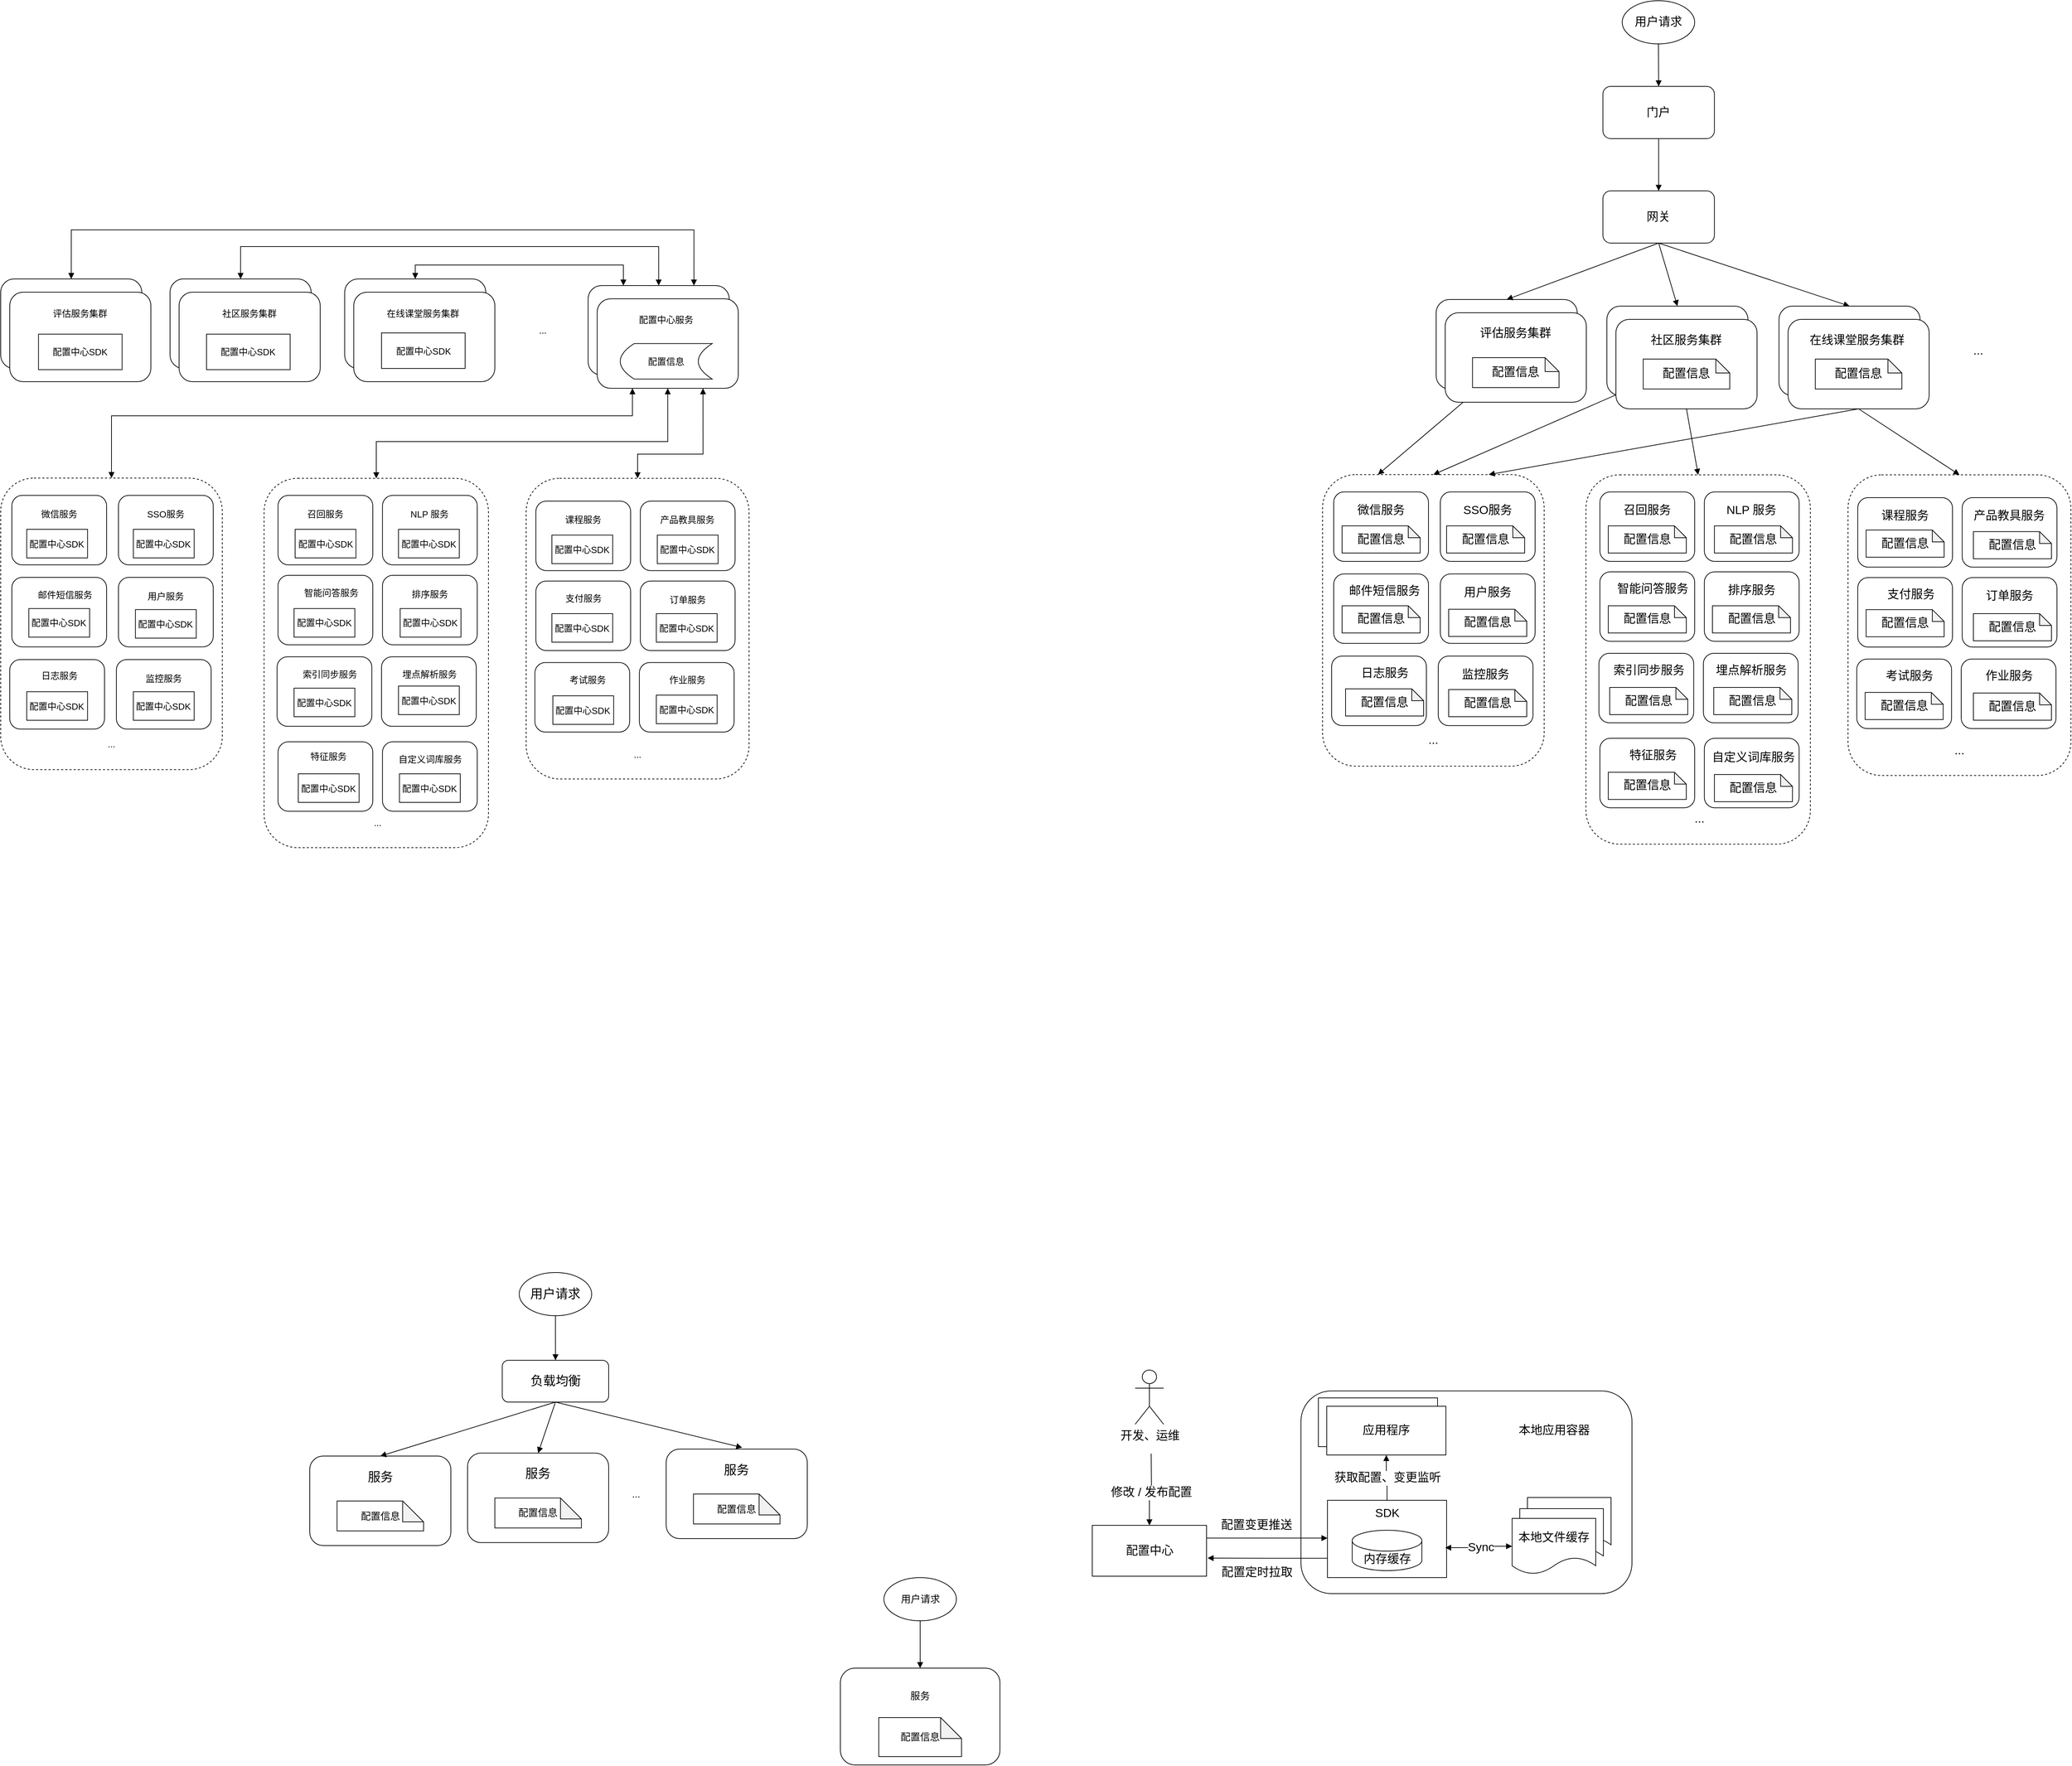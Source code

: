 <mxfile version="17.1.3" type="github" pages="3">
  <diagram id="nry78JKhDy1Rf3u7HADb" name="system">
    <mxGraphModel dx="2365" dy="6296" grid="1" gridSize="10" guides="1" tooltips="1" connect="1" arrows="1" fold="1" page="1" pageScale="1" pageWidth="3300" pageHeight="4681" math="0" shadow="0">
      <root>
        <mxCell id="0" />
        <mxCell id="1" parent="0" />
        <mxCell id="pcbtgqH_PR4xmstlTLEo-1" style="edgeStyle=orthogonalEdgeStyle;rounded=0;orthogonalLoop=1;jettySize=auto;html=1;exitX=0.5;exitY=0;exitDx=0;exitDy=0;entryX=0.25;entryY=1;entryDx=0;entryDy=0;fontSize=13;startArrow=block;startFill=1;endArrow=block;endFill=1;endSize=6;strokeWidth=1;" parent="1" source="pcbtgqH_PR4xmstlTLEo-2" target="pcbtgqH_PR4xmstlTLEo-64" edge="1">
          <mxGeometry relative="1" as="geometry">
            <Array as="points">
              <mxPoint x="334" y="-4032" />
              <mxPoint x="1082" y="-4032" />
            </Array>
          </mxGeometry>
        </mxCell>
        <mxCell id="pcbtgqH_PR4xmstlTLEo-2" value="&lt;br style=&quot;font-size: 13px;&quot;&gt;" style="rounded=1;whiteSpace=wrap;html=1;fontSize=13;dashed=1;" parent="1" vertex="1">
          <mxGeometry x="175" y="-3942.62" width="318" height="418.62" as="geometry" />
        </mxCell>
        <mxCell id="pcbtgqH_PR4xmstlTLEo-3" value="" style="rounded=1;whiteSpace=wrap;html=1;fontSize=13;" parent="1" vertex="1">
          <mxGeometry x="175.0" y="-4228.5" width="202.5" height="128.5" as="geometry" />
        </mxCell>
        <mxCell id="pcbtgqH_PR4xmstlTLEo-4" value="" style="rounded=1;whiteSpace=wrap;html=1;fontSize=13;" parent="1" vertex="1">
          <mxGeometry x="188" y="-4209.5" width="202.5" height="128.5" as="geometry" />
        </mxCell>
        <mxCell id="pcbtgqH_PR4xmstlTLEo-5" value="评估服务集群" style="text;html=1;strokeColor=none;fillColor=none;align=center;verticalAlign=middle;whiteSpace=wrap;rounded=0;fontSize=13;" parent="1" vertex="1">
          <mxGeometry x="231.13" y="-4200.25" width="116.25" height="41.5" as="geometry" />
        </mxCell>
        <mxCell id="pcbtgqH_PR4xmstlTLEo-6" value="..." style="text;html=1;strokeColor=none;fillColor=none;align=center;verticalAlign=middle;whiteSpace=wrap;rounded=0;fontSize=13;" parent="1" vertex="1">
          <mxGeometry x="922.93" y="-4183.25" width="60" height="57" as="geometry" />
        </mxCell>
        <mxCell id="pcbtgqH_PR4xmstlTLEo-7" value="" style="rounded=1;whiteSpace=wrap;html=1;fontSize=13;" parent="1" vertex="1">
          <mxGeometry x="418" y="-4228.5" width="202.5" height="128.5" as="geometry" />
        </mxCell>
        <mxCell id="pcbtgqH_PR4xmstlTLEo-8" value="" style="rounded=1;whiteSpace=wrap;html=1;fontSize=13;" parent="1" vertex="1">
          <mxGeometry x="431" y="-4209.5" width="202.5" height="128.5" as="geometry" />
        </mxCell>
        <mxCell id="pcbtgqH_PR4xmstlTLEo-9" value="社区服务集群" style="text;html=1;strokeColor=none;fillColor=none;align=center;verticalAlign=middle;whiteSpace=wrap;rounded=0;fontSize=13;" parent="1" vertex="1">
          <mxGeometry x="474.13" y="-4200.25" width="116.25" height="41.5" as="geometry" />
        </mxCell>
        <mxCell id="pcbtgqH_PR4xmstlTLEo-10" value="" style="rounded=1;whiteSpace=wrap;html=1;fontSize=13;" parent="1" vertex="1">
          <mxGeometry x="668.67" y="-4228.5" width="202.5" height="128.5" as="geometry" />
        </mxCell>
        <mxCell id="pcbtgqH_PR4xmstlTLEo-11" value="" style="rounded=1;whiteSpace=wrap;html=1;fontSize=13;" parent="1" vertex="1">
          <mxGeometry x="681.67" y="-4209.5" width="202.5" height="128.5" as="geometry" />
        </mxCell>
        <mxCell id="pcbtgqH_PR4xmstlTLEo-12" value="在线课堂服务集群" style="text;html=1;strokeColor=none;fillColor=none;align=center;verticalAlign=middle;whiteSpace=wrap;rounded=0;fontSize=13;" parent="1" vertex="1">
          <mxGeometry x="705.86" y="-4200.25" width="149.87" height="41.5" as="geometry" />
        </mxCell>
        <mxCell id="pcbtgqH_PR4xmstlTLEo-13" value="" style="rounded=1;whiteSpace=wrap;html=1;fontSize=13;" parent="1" vertex="1">
          <mxGeometry x="190.99" y="-3917.75" width="136" height="99.75" as="geometry" />
        </mxCell>
        <mxCell id="pcbtgqH_PR4xmstlTLEo-14" value="微信服务" style="text;html=1;strokeColor=none;fillColor=none;align=center;verticalAlign=middle;whiteSpace=wrap;rounded=0;fontSize=13;" parent="1" vertex="1">
          <mxGeometry x="220.05" y="-3908.5" width="77.87" height="34.5" as="geometry" />
        </mxCell>
        <mxCell id="pcbtgqH_PR4xmstlTLEo-15" value="" style="rounded=1;whiteSpace=wrap;html=1;fontSize=13;" parent="1" vertex="1">
          <mxGeometry x="344" y="-3917.75" width="136" height="99.75" as="geometry" />
        </mxCell>
        <mxCell id="pcbtgqH_PR4xmstlTLEo-16" value="SSO服务" style="text;html=1;strokeColor=none;fillColor=none;align=center;verticalAlign=middle;whiteSpace=wrap;rounded=0;fontSize=13;" parent="1" vertex="1">
          <mxGeometry x="373.06" y="-3908.5" width="77.87" height="34.5" as="geometry" />
        </mxCell>
        <mxCell id="pcbtgqH_PR4xmstlTLEo-17" value="" style="rounded=1;whiteSpace=wrap;html=1;fontSize=13;" parent="1" vertex="1">
          <mxGeometry x="190.99" y="-3800" width="136" height="99.75" as="geometry" />
        </mxCell>
        <mxCell id="pcbtgqH_PR4xmstlTLEo-18" value="邮件短信服务" style="text;html=1;strokeColor=none;fillColor=none;align=center;verticalAlign=middle;whiteSpace=wrap;rounded=0;fontSize=13;" parent="1" vertex="1">
          <mxGeometry x="215.52" y="-3790.75" width="102.94" height="30.75" as="geometry" />
        </mxCell>
        <mxCell id="pcbtgqH_PR4xmstlTLEo-19" value="" style="rounded=1;whiteSpace=wrap;html=1;fontSize=13;" parent="1" vertex="1">
          <mxGeometry x="344" y="-3800" width="136" height="99.75" as="geometry" />
        </mxCell>
        <mxCell id="pcbtgqH_PR4xmstlTLEo-20" value="用户服务" style="text;html=1;strokeColor=none;fillColor=none;align=center;verticalAlign=middle;whiteSpace=wrap;rounded=0;fontSize=13;" parent="1" vertex="1">
          <mxGeometry x="373.06" y="-3790.75" width="77.87" height="34.5" as="geometry" />
        </mxCell>
        <mxCell id="pcbtgqH_PR4xmstlTLEo-21" value="" style="rounded=1;whiteSpace=wrap;html=1;fontSize=13;dashed=1;" parent="1" vertex="1">
          <mxGeometry x="552.98" y="-3942.25" width="322.02" height="530.25" as="geometry" />
        </mxCell>
        <mxCell id="pcbtgqH_PR4xmstlTLEo-22" value="" style="rounded=1;whiteSpace=wrap;html=1;fontSize=13;" parent="1" vertex="1">
          <mxGeometry x="573.01" y="-3917.75" width="136" height="99.75" as="geometry" />
        </mxCell>
        <mxCell id="pcbtgqH_PR4xmstlTLEo-23" value="召回服务" style="text;html=1;strokeColor=none;fillColor=none;align=center;verticalAlign=middle;whiteSpace=wrap;rounded=0;fontSize=13;" parent="1" vertex="1">
          <mxGeometry x="602.07" y="-3908.5" width="77.87" height="34.5" as="geometry" />
        </mxCell>
        <mxCell id="pcbtgqH_PR4xmstlTLEo-24" value="" style="rounded=1;whiteSpace=wrap;html=1;fontSize=13;" parent="1" vertex="1">
          <mxGeometry x="722.88" y="-3917.75" width="136" height="99.75" as="geometry" />
        </mxCell>
        <mxCell id="pcbtgqH_PR4xmstlTLEo-25" value="NLP 服务" style="text;html=1;strokeColor=none;fillColor=none;align=center;verticalAlign=middle;whiteSpace=wrap;rounded=0;fontSize=13;" parent="1" vertex="1">
          <mxGeometry x="736.35" y="-3908.5" width="109.06" height="34.5" as="geometry" />
        </mxCell>
        <mxCell id="pcbtgqH_PR4xmstlTLEo-26" value="" style="rounded=1;whiteSpace=wrap;html=1;fontSize=13;" parent="1" vertex="1">
          <mxGeometry x="573.01" y="-3803" width="136" height="99.75" as="geometry" />
        </mxCell>
        <mxCell id="pcbtgqH_PR4xmstlTLEo-27" value="智能问答服务" style="text;html=1;strokeColor=none;fillColor=none;align=center;verticalAlign=middle;whiteSpace=wrap;rounded=0;fontSize=13;" parent="1" vertex="1">
          <mxGeometry x="597.54" y="-3793.75" width="102.94" height="30.75" as="geometry" />
        </mxCell>
        <mxCell id="pcbtgqH_PR4xmstlTLEo-28" value="" style="rounded=1;whiteSpace=wrap;html=1;fontSize=13;" parent="1" vertex="1">
          <mxGeometry x="722.89" y="-3803" width="136" height="99.75" as="geometry" />
        </mxCell>
        <mxCell id="pcbtgqH_PR4xmstlTLEo-29" value="排序服务" style="text;html=1;strokeColor=none;fillColor=none;align=center;verticalAlign=middle;whiteSpace=wrap;rounded=0;fontSize=13;" parent="1" vertex="1">
          <mxGeometry x="751.95" y="-3793.75" width="77.87" height="34.5" as="geometry" />
        </mxCell>
        <mxCell id="pcbtgqH_PR4xmstlTLEo-30" value="" style="rounded=1;whiteSpace=wrap;html=1;fontSize=13;" parent="1" vertex="1">
          <mxGeometry x="571.62" y="-3686" width="136" height="99.75" as="geometry" />
        </mxCell>
        <mxCell id="pcbtgqH_PR4xmstlTLEo-31" value="索引同步服务" style="text;html=1;strokeColor=none;fillColor=none;align=center;verticalAlign=middle;whiteSpace=wrap;rounded=0;fontSize=13;" parent="1" vertex="1">
          <mxGeometry x="596.15" y="-3676.75" width="102.94" height="30.75" as="geometry" />
        </mxCell>
        <mxCell id="pcbtgqH_PR4xmstlTLEo-32" value="" style="rounded=1;whiteSpace=wrap;html=1;fontSize=13;" parent="1" vertex="1">
          <mxGeometry x="721.5" y="-3686" width="136" height="99.75" as="geometry" />
        </mxCell>
        <mxCell id="pcbtgqH_PR4xmstlTLEo-33" value="埋点解析服务" style="text;html=1;strokeColor=none;fillColor=none;align=center;verticalAlign=middle;whiteSpace=wrap;rounded=0;fontSize=13;" parent="1" vertex="1">
          <mxGeometry x="734.97" y="-3678.62" width="111.06" height="34.5" as="geometry" />
        </mxCell>
        <mxCell id="pcbtgqH_PR4xmstlTLEo-34" value="" style="rounded=1;whiteSpace=wrap;html=1;fontSize=13;" parent="1" vertex="1">
          <mxGeometry x="573.01" y="-3564" width="136" height="99.75" as="geometry" />
        </mxCell>
        <mxCell id="pcbtgqH_PR4xmstlTLEo-35" value="特征服务" style="text;html=1;strokeColor=none;fillColor=none;align=center;verticalAlign=middle;whiteSpace=wrap;rounded=0;fontSize=13;" parent="1" vertex="1">
          <mxGeometry x="594.23" y="-3558" width="102.94" height="30.75" as="geometry" />
        </mxCell>
        <mxCell id="pcbtgqH_PR4xmstlTLEo-36" value="" style="rounded=1;whiteSpace=wrap;html=1;fontSize=13;" parent="1" vertex="1">
          <mxGeometry x="722.89" y="-3564" width="136" height="99.75" as="geometry" />
        </mxCell>
        <mxCell id="pcbtgqH_PR4xmstlTLEo-37" value="自定义词库服务" style="text;html=1;strokeColor=none;fillColor=none;align=center;verticalAlign=middle;whiteSpace=wrap;rounded=0;fontSize=13;" parent="1" vertex="1">
          <mxGeometry x="736.36" y="-3556.62" width="111.06" height="34.5" as="geometry" />
        </mxCell>
        <mxCell id="pcbtgqH_PR4xmstlTLEo-38" value="..." style="text;html=1;strokeColor=none;fillColor=none;align=center;verticalAlign=middle;whiteSpace=wrap;rounded=0;fontSize=13;" parent="1" vertex="1">
          <mxGeometry x="304" y="-3590" width="60" height="57" as="geometry" />
        </mxCell>
        <mxCell id="pcbtgqH_PR4xmstlTLEo-39" value="..." style="text;html=1;strokeColor=none;fillColor=none;align=center;verticalAlign=middle;whiteSpace=wrap;rounded=0;fontSize=13;" parent="1" vertex="1">
          <mxGeometry x="686.12" y="-3476.25" width="60" height="57" as="geometry" />
        </mxCell>
        <mxCell id="pcbtgqH_PR4xmstlTLEo-40" value="" style="rounded=1;whiteSpace=wrap;html=1;fontSize=13;dashed=1;" parent="1" vertex="1">
          <mxGeometry x="929.07" y="-3942.25" width="319.87" height="431.62" as="geometry" />
        </mxCell>
        <mxCell id="pcbtgqH_PR4xmstlTLEo-41" value="" style="rounded=1;whiteSpace=wrap;html=1;fontSize=13;" parent="1" vertex="1">
          <mxGeometry x="943.03" y="-3909.5" width="136" height="99.75" as="geometry" />
        </mxCell>
        <mxCell id="pcbtgqH_PR4xmstlTLEo-42" value="课程服务" style="text;html=1;strokeColor=none;fillColor=none;align=center;verticalAlign=middle;whiteSpace=wrap;rounded=0;fontSize=13;" parent="1" vertex="1">
          <mxGeometry x="972.09" y="-3900.25" width="77.87" height="34.5" as="geometry" />
        </mxCell>
        <mxCell id="pcbtgqH_PR4xmstlTLEo-43" value="" style="rounded=1;whiteSpace=wrap;html=1;fontSize=13;" parent="1" vertex="1">
          <mxGeometry x="1092.9" y="-3909.5" width="136" height="99.75" as="geometry" />
        </mxCell>
        <mxCell id="pcbtgqH_PR4xmstlTLEo-44" value="产品教具服务" style="text;html=1;strokeColor=none;fillColor=none;align=center;verticalAlign=middle;whiteSpace=wrap;rounded=0;fontSize=13;" parent="1" vertex="1">
          <mxGeometry x="1106.37" y="-3900.25" width="109.06" height="34.5" as="geometry" />
        </mxCell>
        <mxCell id="pcbtgqH_PR4xmstlTLEo-45" value="" style="rounded=1;whiteSpace=wrap;html=1;fontSize=13;" parent="1" vertex="1">
          <mxGeometry x="943.03" y="-3794.75" width="136" height="99.75" as="geometry" />
        </mxCell>
        <mxCell id="pcbtgqH_PR4xmstlTLEo-46" value="支付服务" style="text;html=1;strokeColor=none;fillColor=none;align=center;verticalAlign=middle;whiteSpace=wrap;rounded=0;fontSize=13;" parent="1" vertex="1">
          <mxGeometry x="959.56" y="-3785.5" width="102.94" height="30.75" as="geometry" />
        </mxCell>
        <mxCell id="pcbtgqH_PR4xmstlTLEo-47" value="" style="rounded=1;whiteSpace=wrap;html=1;fontSize=13;" parent="1" vertex="1">
          <mxGeometry x="1092.91" y="-3794.75" width="136" height="99.75" as="geometry" />
        </mxCell>
        <mxCell id="pcbtgqH_PR4xmstlTLEo-48" value="订单服务" style="text;html=1;strokeColor=none;fillColor=none;align=center;verticalAlign=middle;whiteSpace=wrap;rounded=0;fontSize=13;" parent="1" vertex="1">
          <mxGeometry x="1121.97" y="-3785.5" width="77.87" height="34.5" as="geometry" />
        </mxCell>
        <mxCell id="pcbtgqH_PR4xmstlTLEo-49" value="" style="rounded=1;whiteSpace=wrap;html=1;fontSize=13;" parent="1" vertex="1">
          <mxGeometry x="941.64" y="-3677.75" width="136" height="99.75" as="geometry" />
        </mxCell>
        <mxCell id="pcbtgqH_PR4xmstlTLEo-50" value="考试服务" style="text;html=1;strokeColor=none;fillColor=none;align=center;verticalAlign=middle;whiteSpace=wrap;rounded=0;fontSize=13;" parent="1" vertex="1">
          <mxGeometry x="966.17" y="-3668.5" width="102.94" height="30.75" as="geometry" />
        </mxCell>
        <mxCell id="pcbtgqH_PR4xmstlTLEo-51" value="" style="rounded=1;whiteSpace=wrap;html=1;fontSize=13;" parent="1" vertex="1">
          <mxGeometry x="1091.52" y="-3677.75" width="136" height="99.75" as="geometry" />
        </mxCell>
        <mxCell id="pcbtgqH_PR4xmstlTLEo-52" value="作业服务" style="text;html=1;strokeColor=none;fillColor=none;align=center;verticalAlign=middle;whiteSpace=wrap;rounded=0;fontSize=13;" parent="1" vertex="1">
          <mxGeometry x="1104.99" y="-3670.37" width="111.06" height="34.5" as="geometry" />
        </mxCell>
        <mxCell id="pcbtgqH_PR4xmstlTLEo-53" value="..." style="text;html=1;strokeColor=none;fillColor=none;align=center;verticalAlign=middle;whiteSpace=wrap;rounded=0;fontSize=13;" parent="1" vertex="1">
          <mxGeometry x="1059" y="-3575" width="60" height="57" as="geometry" />
        </mxCell>
        <mxCell id="pcbtgqH_PR4xmstlTLEo-54" value="" style="rounded=1;whiteSpace=wrap;html=1;fontSize=13;" parent="1" vertex="1">
          <mxGeometry x="188" y="-3682" width="136" height="99.75" as="geometry" />
        </mxCell>
        <mxCell id="pcbtgqH_PR4xmstlTLEo-55" value="日志服务" style="text;html=1;strokeColor=none;fillColor=none;align=center;verticalAlign=middle;whiteSpace=wrap;rounded=0;fontSize=13;" parent="1" vertex="1">
          <mxGeometry x="208.03" y="-3674.87" width="102.94" height="30.75" as="geometry" />
        </mxCell>
        <mxCell id="pcbtgqH_PR4xmstlTLEo-56" value="" style="rounded=1;whiteSpace=wrap;html=1;fontSize=13;" parent="1" vertex="1">
          <mxGeometry x="341.01" y="-3682" width="136" height="99.75" as="geometry" />
        </mxCell>
        <mxCell id="pcbtgqH_PR4xmstlTLEo-57" value="监控服务" style="text;html=1;strokeColor=none;fillColor=none;align=center;verticalAlign=middle;whiteSpace=wrap;rounded=0;fontSize=13;" parent="1" vertex="1">
          <mxGeometry x="370.07" y="-3672.75" width="77.87" height="34.5" as="geometry" />
        </mxCell>
        <mxCell id="pcbtgqH_PR4xmstlTLEo-58" style="edgeStyle=orthogonalEdgeStyle;rounded=0;orthogonalLoop=1;jettySize=auto;html=1;exitX=0.25;exitY=0;exitDx=0;exitDy=0;entryX=0.5;entryY=0;entryDx=0;entryDy=0;fontSize=13;startArrow=block;startFill=1;endArrow=block;endFill=1;endSize=6;strokeWidth=1;" parent="1" source="pcbtgqH_PR4xmstlTLEo-61" target="pcbtgqH_PR4xmstlTLEo-10" edge="1">
          <mxGeometry relative="1" as="geometry" />
        </mxCell>
        <mxCell id="pcbtgqH_PR4xmstlTLEo-59" style="edgeStyle=orthogonalEdgeStyle;rounded=0;orthogonalLoop=1;jettySize=auto;html=1;entryX=0.5;entryY=0;entryDx=0;entryDy=0;fontSize=13;startArrow=block;startFill=1;endArrow=block;endFill=1;endSize=6;strokeWidth=1;" parent="1" source="pcbtgqH_PR4xmstlTLEo-61" target="pcbtgqH_PR4xmstlTLEo-7" edge="1">
          <mxGeometry relative="1" as="geometry">
            <Array as="points">
              <mxPoint x="1119" y="-4275" />
              <mxPoint x="519" y="-4275" />
            </Array>
          </mxGeometry>
        </mxCell>
        <mxCell id="pcbtgqH_PR4xmstlTLEo-60" style="edgeStyle=orthogonalEdgeStyle;rounded=0;orthogonalLoop=1;jettySize=auto;html=1;exitX=0.75;exitY=0;exitDx=0;exitDy=0;entryX=0.5;entryY=0;entryDx=0;entryDy=0;fontSize=13;startArrow=block;startFill=1;endArrow=block;endFill=1;endSize=6;strokeWidth=1;" parent="1" source="pcbtgqH_PR4xmstlTLEo-61" target="pcbtgqH_PR4xmstlTLEo-3" edge="1">
          <mxGeometry relative="1" as="geometry">
            <Array as="points">
              <mxPoint x="1170" y="-4299" />
              <mxPoint x="276" y="-4299" />
            </Array>
          </mxGeometry>
        </mxCell>
        <mxCell id="pcbtgqH_PR4xmstlTLEo-61" value="" style="rounded=1;whiteSpace=wrap;html=1;fontSize=13;" parent="1" vertex="1">
          <mxGeometry x="1018" y="-4219" width="202.5" height="128.5" as="geometry" />
        </mxCell>
        <mxCell id="pcbtgqH_PR4xmstlTLEo-62" style="edgeStyle=orthogonalEdgeStyle;rounded=0;orthogonalLoop=1;jettySize=auto;html=1;exitX=0.75;exitY=1;exitDx=0;exitDy=0;entryX=0.5;entryY=0;entryDx=0;entryDy=0;fontSize=13;startArrow=block;startFill=1;endArrow=block;endFill=1;endSize=6;strokeWidth=1;" parent="1" source="pcbtgqH_PR4xmstlTLEo-64" target="pcbtgqH_PR4xmstlTLEo-40" edge="1">
          <mxGeometry relative="1" as="geometry">
            <Array as="points">
              <mxPoint x="1183" y="-3977" />
              <mxPoint x="1089" y="-3977" />
            </Array>
          </mxGeometry>
        </mxCell>
        <mxCell id="pcbtgqH_PR4xmstlTLEo-63" style="edgeStyle=orthogonalEdgeStyle;rounded=0;orthogonalLoop=1;jettySize=auto;html=1;exitX=0.5;exitY=1;exitDx=0;exitDy=0;entryX=0.5;entryY=0;entryDx=0;entryDy=0;fontSize=13;startArrow=block;startFill=1;endArrow=block;endFill=1;endSize=6;strokeWidth=1;" parent="1" source="pcbtgqH_PR4xmstlTLEo-64" target="pcbtgqH_PR4xmstlTLEo-21" edge="1">
          <mxGeometry relative="1" as="geometry">
            <Array as="points">
              <mxPoint x="1132" y="-3995" />
              <mxPoint x="714" y="-3995" />
            </Array>
          </mxGeometry>
        </mxCell>
        <mxCell id="pcbtgqH_PR4xmstlTLEo-64" value="" style="rounded=1;whiteSpace=wrap;html=1;fontSize=13;" parent="1" vertex="1">
          <mxGeometry x="1031" y="-4200" width="202.5" height="128.5" as="geometry" />
        </mxCell>
        <mxCell id="pcbtgqH_PR4xmstlTLEo-65" value="配置中心服务" style="text;html=1;strokeColor=none;fillColor=none;align=center;verticalAlign=middle;whiteSpace=wrap;rounded=0;fontSize=13;" parent="1" vertex="1">
          <mxGeometry x="1055.19" y="-4190.75" width="149.87" height="41.5" as="geometry" />
        </mxCell>
        <mxCell id="pcbtgqH_PR4xmstlTLEo-66" value="配置中心SDK" style="rounded=0;whiteSpace=wrap;html=1;fontSize=13;" parent="1" vertex="1">
          <mxGeometry x="229.25" y="-4149.25" width="120" height="51" as="geometry" />
        </mxCell>
        <mxCell id="pcbtgqH_PR4xmstlTLEo-67" value="配置中心SDK" style="rounded=0;whiteSpace=wrap;html=1;fontSize=13;" parent="1" vertex="1">
          <mxGeometry x="721.5" y="-4151" width="120" height="51" as="geometry" />
        </mxCell>
        <mxCell id="pcbtgqH_PR4xmstlTLEo-68" value="配置中心SDK" style="rounded=0;whiteSpace=wrap;html=1;fontSize=13;" parent="1" vertex="1">
          <mxGeometry x="470.38" y="-4149.25" width="120" height="51" as="geometry" />
        </mxCell>
        <mxCell id="pcbtgqH_PR4xmstlTLEo-69" value="配置中心SDK" style="rounded=0;whiteSpace=wrap;html=1;fontSize=13;" parent="1" vertex="1">
          <mxGeometry x="212.37" y="-3869" width="87.27" height="41" as="geometry" />
        </mxCell>
        <mxCell id="pcbtgqH_PR4xmstlTLEo-70" value="配置中心SDK" style="rounded=0;whiteSpace=wrap;html=1;fontSize=13;" parent="1" vertex="1">
          <mxGeometry x="365.37" y="-3869" width="87.27" height="41" as="geometry" />
        </mxCell>
        <mxCell id="pcbtgqH_PR4xmstlTLEo-71" value="配置中心SDK" style="rounded=0;whiteSpace=wrap;html=1;fontSize=13;" parent="1" vertex="1">
          <mxGeometry x="215.35" y="-3755.25" width="87.27" height="41" as="geometry" />
        </mxCell>
        <mxCell id="pcbtgqH_PR4xmstlTLEo-72" value="配置中心SDK" style="rounded=0;whiteSpace=wrap;html=1;fontSize=13;" parent="1" vertex="1">
          <mxGeometry x="368.36" y="-3753.81" width="87.27" height="41" as="geometry" />
        </mxCell>
        <mxCell id="pcbtgqH_PR4xmstlTLEo-73" value="配置中心SDK" style="rounded=0;whiteSpace=wrap;html=1;fontSize=13;" parent="1" vertex="1">
          <mxGeometry x="212.37" y="-3635.87" width="87.27" height="41" as="geometry" />
        </mxCell>
        <mxCell id="pcbtgqH_PR4xmstlTLEo-74" value="配置中心SDK" style="rounded=0;whiteSpace=wrap;html=1;fontSize=13;" parent="1" vertex="1">
          <mxGeometry x="365.37" y="-3635.87" width="87.27" height="41" as="geometry" />
        </mxCell>
        <mxCell id="pcbtgqH_PR4xmstlTLEo-75" value="配置中心SDK" style="rounded=0;whiteSpace=wrap;html=1;fontSize=13;" parent="1" vertex="1">
          <mxGeometry x="597.54" y="-3869" width="87.27" height="41" as="geometry" />
        </mxCell>
        <mxCell id="pcbtgqH_PR4xmstlTLEo-76" value="配置中心SDK" style="rounded=0;whiteSpace=wrap;html=1;fontSize=13;" parent="1" vertex="1">
          <mxGeometry x="745.87" y="-3869" width="87.27" height="41" as="geometry" />
        </mxCell>
        <mxCell id="pcbtgqH_PR4xmstlTLEo-77" value="配置中心SDK" style="rounded=0;whiteSpace=wrap;html=1;fontSize=13;" parent="1" vertex="1">
          <mxGeometry x="595.98" y="-3755.25" width="87.27" height="41" as="geometry" />
        </mxCell>
        <mxCell id="pcbtgqH_PR4xmstlTLEo-78" value="配置中心SDK" style="rounded=0;whiteSpace=wrap;html=1;fontSize=13;" parent="1" vertex="1">
          <mxGeometry x="748.26" y="-3755.25" width="87.27" height="41" as="geometry" />
        </mxCell>
        <mxCell id="pcbtgqH_PR4xmstlTLEo-79" value="配置中心SDK" style="rounded=0;whiteSpace=wrap;html=1;fontSize=13;" parent="1" vertex="1">
          <mxGeometry x="595.98" y="-3641" width="87.27" height="41" as="geometry" />
        </mxCell>
        <mxCell id="pcbtgqH_PR4xmstlTLEo-80" value="配置中心SDK" style="rounded=0;whiteSpace=wrap;html=1;fontSize=13;" parent="1" vertex="1">
          <mxGeometry x="745.87" y="-3644" width="87.27" height="41" as="geometry" />
        </mxCell>
        <mxCell id="pcbtgqH_PR4xmstlTLEo-81" value="配置中心SDK" style="rounded=0;whiteSpace=wrap;html=1;fontSize=13;" parent="1" vertex="1">
          <mxGeometry x="602.07" y="-3518" width="87.27" height="41" as="geometry" />
        </mxCell>
        <mxCell id="pcbtgqH_PR4xmstlTLEo-82" value="配置中心SDK" style="rounded=0;whiteSpace=wrap;html=1;fontSize=13;" parent="1" vertex="1">
          <mxGeometry x="747.25" y="-3518" width="87.27" height="41" as="geometry" />
        </mxCell>
        <mxCell id="pcbtgqH_PR4xmstlTLEo-83" value="配置中心SDK" style="rounded=0;whiteSpace=wrap;html=1;fontSize=13;" parent="1" vertex="1">
          <mxGeometry x="966.01" y="-3860.75" width="87.27" height="41" as="geometry" />
        </mxCell>
        <mxCell id="pcbtgqH_PR4xmstlTLEo-84" value="配置中心SDK" style="rounded=0;whiteSpace=wrap;html=1;fontSize=13;" parent="1" vertex="1">
          <mxGeometry x="1117.28" y="-3860.75" width="87.27" height="41" as="geometry" />
        </mxCell>
        <mxCell id="pcbtgqH_PR4xmstlTLEo-85" value="配置中心SDK" style="rounded=0;whiteSpace=wrap;html=1;fontSize=13;" parent="1" vertex="1">
          <mxGeometry x="966.01" y="-3748" width="87.27" height="41" as="geometry" />
        </mxCell>
        <mxCell id="pcbtgqH_PR4xmstlTLEo-86" value="配置中心SDK" style="rounded=0;whiteSpace=wrap;html=1;fontSize=13;" parent="1" vertex="1">
          <mxGeometry x="1115.89" y="-3748" width="87.27" height="41" as="geometry" />
        </mxCell>
        <mxCell id="pcbtgqH_PR4xmstlTLEo-87" value="配置中心SDK" style="rounded=0;whiteSpace=wrap;html=1;fontSize=13;" parent="1" vertex="1">
          <mxGeometry x="967.4" y="-3630" width="87.27" height="41" as="geometry" />
        </mxCell>
        <mxCell id="pcbtgqH_PR4xmstlTLEo-88" value="配置中心SDK" style="rounded=0;whiteSpace=wrap;html=1;fontSize=13;" parent="1" vertex="1">
          <mxGeometry x="1115.89" y="-3631" width="87.27" height="41" as="geometry" />
        </mxCell>
        <mxCell id="pcbtgqH_PR4xmstlTLEo-89" value="配置信息" style="shape=dataStorage;whiteSpace=wrap;html=1;fixedSize=1;rounded=1;fontSize=13;" parent="1" vertex="1">
          <mxGeometry x="1064.13" y="-4135.75" width="132" height="51" as="geometry" />
        </mxCell>
        <mxCell id="pcbtgqH_PR4xmstlTLEo-90" value="&lt;br style=&quot;font-size: 17px;&quot;&gt;" style="rounded=1;whiteSpace=wrap;html=1;fontSize=17;dashed=1;" parent="1" vertex="1">
          <mxGeometry x="2072" y="-3947.62" width="318" height="418.62" as="geometry" />
        </mxCell>
        <mxCell id="pcbtgqH_PR4xmstlTLEo-91" value="" style="rounded=1;whiteSpace=wrap;html=1;fontSize=17;" parent="1" vertex="1">
          <mxGeometry x="2235.0" y="-4199" width="202.5" height="128.5" as="geometry" />
        </mxCell>
        <mxCell id="pcbtgqH_PR4xmstlTLEo-92" style="edgeStyle=none;rounded=0;orthogonalLoop=1;jettySize=auto;html=1;exitX=0.5;exitY=1;exitDx=0;exitDy=0;entryX=0.5;entryY=0;entryDx=0;entryDy=0;fontSize=17;startArrow=none;startFill=0;endArrow=block;endFill=1;endSize=6;strokeWidth=1;" parent="1" source="pcbtgqH_PR4xmstlTLEo-93" target="pcbtgqH_PR4xmstlTLEo-104" edge="1">
          <mxGeometry relative="1" as="geometry" />
        </mxCell>
        <mxCell id="pcbtgqH_PR4xmstlTLEo-93" value="门户" style="rounded=1;whiteSpace=wrap;html=1;fontSize=17;" parent="1" vertex="1">
          <mxGeometry x="2474.32" y="-4505" width="160" height="75" as="geometry" />
        </mxCell>
        <mxCell id="pcbtgqH_PR4xmstlTLEo-94" style="edgeStyle=none;rounded=0;orthogonalLoop=1;jettySize=auto;html=1;exitX=0.5;exitY=1;exitDx=0;exitDy=0;entryX=0.5;entryY=0;entryDx=0;entryDy=0;fontSize=17;startArrow=none;startFill=0;endArrow=block;endFill=1;endSize=6;strokeWidth=1;" parent="1" source="pcbtgqH_PR4xmstlTLEo-95" target="pcbtgqH_PR4xmstlTLEo-93" edge="1">
          <mxGeometry relative="1" as="geometry" />
        </mxCell>
        <mxCell id="pcbtgqH_PR4xmstlTLEo-95" value="用户请求" style="ellipse;whiteSpace=wrap;html=1;fontSize=17;" parent="1" vertex="1">
          <mxGeometry x="2502" y="-4628" width="104" height="62" as="geometry" />
        </mxCell>
        <mxCell id="pcbtgqH_PR4xmstlTLEo-96" style="edgeStyle=none;rounded=0;orthogonalLoop=1;jettySize=auto;html=1;entryX=0.25;entryY=0;entryDx=0;entryDy=0;fontSize=17;startArrow=none;startFill=0;endArrow=block;endFill=1;endSize=6;strokeWidth=1;" parent="1" source="pcbtgqH_PR4xmstlTLEo-97" target="pcbtgqH_PR4xmstlTLEo-90" edge="1">
          <mxGeometry relative="1" as="geometry" />
        </mxCell>
        <mxCell id="pcbtgqH_PR4xmstlTLEo-97" value="" style="rounded=1;whiteSpace=wrap;html=1;fontSize=17;" parent="1" vertex="1">
          <mxGeometry x="2248" y="-4180" width="202.5" height="128.5" as="geometry" />
        </mxCell>
        <mxCell id="pcbtgqH_PR4xmstlTLEo-98" value="评估服务集群" style="text;html=1;strokeColor=none;fillColor=none;align=center;verticalAlign=middle;whiteSpace=wrap;rounded=0;fontSize=17;" parent="1" vertex="1">
          <mxGeometry x="2291.13" y="-4170.75" width="116.25" height="41.5" as="geometry" />
        </mxCell>
        <mxCell id="pcbtgqH_PR4xmstlTLEo-99" value="配置信息" style="shape=note;whiteSpace=wrap;html=1;backgroundOutline=1;darkOpacity=0.05;fontSize=17;size=20;" parent="1" vertex="1">
          <mxGeometry x="2287.16" y="-4115.5" width="124.19" height="43" as="geometry" />
        </mxCell>
        <mxCell id="pcbtgqH_PR4xmstlTLEo-100" value="..." style="text;html=1;strokeColor=none;fillColor=none;align=center;verticalAlign=middle;whiteSpace=wrap;rounded=0;fontSize=17;" parent="1" vertex="1">
          <mxGeometry x="2982.93" y="-4153.75" width="60" height="57" as="geometry" />
        </mxCell>
        <mxCell id="pcbtgqH_PR4xmstlTLEo-101" style="edgeStyle=none;rounded=0;orthogonalLoop=1;jettySize=auto;html=1;exitX=0.5;exitY=1;exitDx=0;exitDy=0;entryX=0.5;entryY=0;entryDx=0;entryDy=0;fontSize=17;startArrow=none;startFill=0;endArrow=block;endFill=1;endSize=6;strokeWidth=1;" parent="1" source="pcbtgqH_PR4xmstlTLEo-104" target="pcbtgqH_PR4xmstlTLEo-91" edge="1">
          <mxGeometry relative="1" as="geometry" />
        </mxCell>
        <mxCell id="pcbtgqH_PR4xmstlTLEo-102" style="edgeStyle=none;rounded=0;orthogonalLoop=1;jettySize=auto;html=1;exitX=0.5;exitY=1;exitDx=0;exitDy=0;entryX=0.5;entryY=0;entryDx=0;entryDy=0;fontSize=17;startArrow=none;startFill=0;endArrow=block;endFill=1;endSize=6;strokeWidth=1;" parent="1" source="pcbtgqH_PR4xmstlTLEo-104" target="pcbtgqH_PR4xmstlTLEo-105" edge="1">
          <mxGeometry relative="1" as="geometry" />
        </mxCell>
        <mxCell id="pcbtgqH_PR4xmstlTLEo-103" style="edgeStyle=none;rounded=0;orthogonalLoop=1;jettySize=auto;html=1;exitX=0.5;exitY=1;exitDx=0;exitDy=0;entryX=0.5;entryY=0;entryDx=0;entryDy=0;fontSize=17;startArrow=none;startFill=0;endArrow=block;endFill=1;endSize=6;strokeWidth=1;" parent="1" source="pcbtgqH_PR4xmstlTLEo-104" target="pcbtgqH_PR4xmstlTLEo-110" edge="1">
          <mxGeometry relative="1" as="geometry" />
        </mxCell>
        <mxCell id="pcbtgqH_PR4xmstlTLEo-104" value="网关" style="rounded=1;whiteSpace=wrap;html=1;fontSize=17;" parent="1" vertex="1">
          <mxGeometry x="2474.32" y="-4355" width="160" height="75" as="geometry" />
        </mxCell>
        <mxCell id="pcbtgqH_PR4xmstlTLEo-105" value="" style="rounded=1;whiteSpace=wrap;html=1;fontSize=17;" parent="1" vertex="1">
          <mxGeometry x="2480" y="-4189.5" width="202.5" height="128.5" as="geometry" />
        </mxCell>
        <mxCell id="pcbtgqH_PR4xmstlTLEo-106" style="edgeStyle=none;rounded=0;orthogonalLoop=1;jettySize=auto;html=1;exitX=0.5;exitY=1;exitDx=0;exitDy=0;entryX=0.5;entryY=0;entryDx=0;entryDy=0;fontSize=17;startArrow=none;startFill=0;endArrow=block;endFill=1;endSize=6;strokeWidth=1;" parent="1" source="pcbtgqH_PR4xmstlTLEo-108" target="pcbtgqH_PR4xmstlTLEo-124" edge="1">
          <mxGeometry relative="1" as="geometry" />
        </mxCell>
        <mxCell id="pcbtgqH_PR4xmstlTLEo-107" style="edgeStyle=none;rounded=0;orthogonalLoop=1;jettySize=auto;html=1;entryX=0.5;entryY=0;entryDx=0;entryDy=0;fontSize=17;startArrow=none;startFill=0;endArrow=block;endFill=1;endSize=6;strokeWidth=1;" parent="1" source="pcbtgqH_PR4xmstlTLEo-108" target="pcbtgqH_PR4xmstlTLEo-90" edge="1">
          <mxGeometry relative="1" as="geometry" />
        </mxCell>
        <mxCell id="pcbtgqH_PR4xmstlTLEo-108" value="" style="rounded=1;whiteSpace=wrap;html=1;fontSize=17;" parent="1" vertex="1">
          <mxGeometry x="2493" y="-4170.5" width="202.5" height="128.5" as="geometry" />
        </mxCell>
        <mxCell id="pcbtgqH_PR4xmstlTLEo-109" value="社区服务集群" style="text;html=1;strokeColor=none;fillColor=none;align=center;verticalAlign=middle;whiteSpace=wrap;rounded=0;fontSize=17;" parent="1" vertex="1">
          <mxGeometry x="2536.13" y="-4161.25" width="116.25" height="41.5" as="geometry" />
        </mxCell>
        <mxCell id="pcbtgqH_PR4xmstlTLEo-110" value="" style="rounded=1;whiteSpace=wrap;html=1;fontSize=17;" parent="1" vertex="1">
          <mxGeometry x="2727" y="-4189.5" width="202.5" height="128.5" as="geometry" />
        </mxCell>
        <mxCell id="pcbtgqH_PR4xmstlTLEo-111" style="edgeStyle=none;rounded=0;orthogonalLoop=1;jettySize=auto;html=1;exitX=0.5;exitY=1;exitDx=0;exitDy=0;entryX=0.5;entryY=0;entryDx=0;entryDy=0;fontSize=17;startArrow=none;startFill=0;endArrow=block;endFill=1;endSize=6;strokeWidth=1;" parent="1" source="pcbtgqH_PR4xmstlTLEo-113" target="pcbtgqH_PR4xmstlTLEo-143" edge="1">
          <mxGeometry relative="1" as="geometry" />
        </mxCell>
        <mxCell id="pcbtgqH_PR4xmstlTLEo-112" style="edgeStyle=none;rounded=0;orthogonalLoop=1;jettySize=auto;html=1;exitX=0.5;exitY=1;exitDx=0;exitDy=0;entryX=0.75;entryY=0;entryDx=0;entryDy=0;fontSize=17;startArrow=none;startFill=0;endArrow=block;endFill=1;endSize=6;strokeWidth=1;" parent="1" source="pcbtgqH_PR4xmstlTLEo-113" target="pcbtgqH_PR4xmstlTLEo-90" edge="1">
          <mxGeometry relative="1" as="geometry" />
        </mxCell>
        <mxCell id="pcbtgqH_PR4xmstlTLEo-113" value="" style="rounded=1;whiteSpace=wrap;html=1;fontSize=17;" parent="1" vertex="1">
          <mxGeometry x="2740" y="-4170.5" width="202.5" height="128.5" as="geometry" />
        </mxCell>
        <mxCell id="pcbtgqH_PR4xmstlTLEo-114" value="在线课堂服务集群" style="text;html=1;strokeColor=none;fillColor=none;align=center;verticalAlign=middle;whiteSpace=wrap;rounded=0;fontSize=17;" parent="1" vertex="1">
          <mxGeometry x="2764.19" y="-4161.25" width="149.87" height="41.5" as="geometry" />
        </mxCell>
        <mxCell id="pcbtgqH_PR4xmstlTLEo-115" value="" style="rounded=1;whiteSpace=wrap;html=1;fontSize=17;" parent="1" vertex="1">
          <mxGeometry x="2087.99" y="-3922.75" width="136" height="99.75" as="geometry" />
        </mxCell>
        <mxCell id="pcbtgqH_PR4xmstlTLEo-116" value="微信服务" style="text;html=1;strokeColor=none;fillColor=none;align=center;verticalAlign=middle;whiteSpace=wrap;rounded=0;fontSize=17;" parent="1" vertex="1">
          <mxGeometry x="2117.05" y="-3913.5" width="77.87" height="34.5" as="geometry" />
        </mxCell>
        <mxCell id="pcbtgqH_PR4xmstlTLEo-117" value="配置信息" style="shape=note;whiteSpace=wrap;html=1;backgroundOutline=1;darkOpacity=0.05;fontSize=17;size=17;" parent="1" vertex="1">
          <mxGeometry x="2099.99" y="-3874" width="112" height="39" as="geometry" />
        </mxCell>
        <mxCell id="pcbtgqH_PR4xmstlTLEo-118" value="" style="rounded=1;whiteSpace=wrap;html=1;fontSize=17;" parent="1" vertex="1">
          <mxGeometry x="2241" y="-3922.75" width="136" height="99.75" as="geometry" />
        </mxCell>
        <mxCell id="pcbtgqH_PR4xmstlTLEo-119" value="SSO服务" style="text;html=1;strokeColor=none;fillColor=none;align=center;verticalAlign=middle;whiteSpace=wrap;rounded=0;fontSize=17;" parent="1" vertex="1">
          <mxGeometry x="2270.06" y="-3913.5" width="77.87" height="34.5" as="geometry" />
        </mxCell>
        <mxCell id="pcbtgqH_PR4xmstlTLEo-120" value="" style="rounded=1;whiteSpace=wrap;html=1;fontSize=17;" parent="1" vertex="1">
          <mxGeometry x="2087.99" y="-3805" width="136" height="99.75" as="geometry" />
        </mxCell>
        <mxCell id="pcbtgqH_PR4xmstlTLEo-121" value="邮件短信服务" style="text;html=1;strokeColor=none;fillColor=none;align=center;verticalAlign=middle;whiteSpace=wrap;rounded=0;fontSize=17;" parent="1" vertex="1">
          <mxGeometry x="2102.76" y="-3795.75" width="116.48" height="30.75" as="geometry" />
        </mxCell>
        <mxCell id="pcbtgqH_PR4xmstlTLEo-122" value="" style="rounded=1;whiteSpace=wrap;html=1;fontSize=17;" parent="1" vertex="1">
          <mxGeometry x="2241" y="-3805" width="136" height="99.75" as="geometry" />
        </mxCell>
        <mxCell id="pcbtgqH_PR4xmstlTLEo-123" value="用户服务" style="text;html=1;strokeColor=none;fillColor=none;align=center;verticalAlign=middle;whiteSpace=wrap;rounded=0;fontSize=17;" parent="1" vertex="1">
          <mxGeometry x="2270.06" y="-3795.75" width="77.87" height="34.5" as="geometry" />
        </mxCell>
        <mxCell id="pcbtgqH_PR4xmstlTLEo-124" value="" style="rounded=1;whiteSpace=wrap;html=1;fontSize=17;dashed=1;" parent="1" vertex="1">
          <mxGeometry x="2449.98" y="-3947.25" width="322.02" height="530.25" as="geometry" />
        </mxCell>
        <mxCell id="pcbtgqH_PR4xmstlTLEo-125" value="" style="rounded=1;whiteSpace=wrap;html=1;fontSize=17;" parent="1" vertex="1">
          <mxGeometry x="2470.01" y="-3922.75" width="136" height="99.75" as="geometry" />
        </mxCell>
        <mxCell id="pcbtgqH_PR4xmstlTLEo-126" value="召回服务" style="text;html=1;strokeColor=none;fillColor=none;align=center;verticalAlign=middle;whiteSpace=wrap;rounded=0;fontSize=17;" parent="1" vertex="1">
          <mxGeometry x="2499.07" y="-3913.5" width="77.87" height="34.5" as="geometry" />
        </mxCell>
        <mxCell id="pcbtgqH_PR4xmstlTLEo-127" value="" style="rounded=1;whiteSpace=wrap;html=1;fontSize=17;" parent="1" vertex="1">
          <mxGeometry x="2619.88" y="-3922.75" width="136" height="99.75" as="geometry" />
        </mxCell>
        <mxCell id="pcbtgqH_PR4xmstlTLEo-128" value="NLP 服务" style="text;html=1;strokeColor=none;fillColor=none;align=center;verticalAlign=middle;whiteSpace=wrap;rounded=0;fontSize=17;" parent="1" vertex="1">
          <mxGeometry x="2633.35" y="-3913.5" width="109.06" height="34.5" as="geometry" />
        </mxCell>
        <mxCell id="pcbtgqH_PR4xmstlTLEo-129" value="" style="rounded=1;whiteSpace=wrap;html=1;fontSize=17;" parent="1" vertex="1">
          <mxGeometry x="2470.01" y="-3808" width="136" height="99.75" as="geometry" />
        </mxCell>
        <mxCell id="pcbtgqH_PR4xmstlTLEo-130" value="智能问答服务" style="text;html=1;strokeColor=none;fillColor=none;align=center;verticalAlign=middle;whiteSpace=wrap;rounded=0;fontSize=17;" parent="1" vertex="1">
          <mxGeometry x="2492.78" y="-3798.75" width="106.46" height="30.75" as="geometry" />
        </mxCell>
        <mxCell id="pcbtgqH_PR4xmstlTLEo-131" value="" style="rounded=1;whiteSpace=wrap;html=1;fontSize=17;" parent="1" vertex="1">
          <mxGeometry x="2619.89" y="-3808" width="136" height="99.75" as="geometry" />
        </mxCell>
        <mxCell id="pcbtgqH_PR4xmstlTLEo-132" value="排序服务" style="text;html=1;strokeColor=none;fillColor=none;align=center;verticalAlign=middle;whiteSpace=wrap;rounded=0;fontSize=17;" parent="1" vertex="1">
          <mxGeometry x="2648.95" y="-3798.75" width="77.87" height="34.5" as="geometry" />
        </mxCell>
        <mxCell id="pcbtgqH_PR4xmstlTLEo-133" value="" style="rounded=1;whiteSpace=wrap;html=1;fontSize=17;" parent="1" vertex="1">
          <mxGeometry x="2468.62" y="-3691" width="136" height="99.75" as="geometry" />
        </mxCell>
        <mxCell id="pcbtgqH_PR4xmstlTLEo-134" value="索引同步服务" style="text;html=1;strokeColor=none;fillColor=none;align=center;verticalAlign=middle;whiteSpace=wrap;rounded=0;fontSize=17;" parent="1" vertex="1">
          <mxGeometry x="2484.67" y="-3681.74" width="110.85" height="30.75" as="geometry" />
        </mxCell>
        <mxCell id="pcbtgqH_PR4xmstlTLEo-135" value="" style="rounded=1;whiteSpace=wrap;html=1;fontSize=17;" parent="1" vertex="1">
          <mxGeometry x="2618.5" y="-3691" width="136" height="99.75" as="geometry" />
        </mxCell>
        <mxCell id="pcbtgqH_PR4xmstlTLEo-136" value="埋点解析服务" style="text;html=1;strokeColor=none;fillColor=none;align=center;verticalAlign=middle;whiteSpace=wrap;rounded=0;fontSize=17;" parent="1" vertex="1">
          <mxGeometry x="2631.97" y="-3683.62" width="111.06" height="34.5" as="geometry" />
        </mxCell>
        <mxCell id="pcbtgqH_PR4xmstlTLEo-137" value="" style="rounded=1;whiteSpace=wrap;html=1;fontSize=17;" parent="1" vertex="1">
          <mxGeometry x="2470.01" y="-3569" width="136" height="99.75" as="geometry" />
        </mxCell>
        <mxCell id="pcbtgqH_PR4xmstlTLEo-138" value="特征服务" style="text;html=1;strokeColor=none;fillColor=none;align=center;verticalAlign=middle;whiteSpace=wrap;rounded=0;fontSize=17;" parent="1" vertex="1">
          <mxGeometry x="2494.54" y="-3559.75" width="102.94" height="30.75" as="geometry" />
        </mxCell>
        <mxCell id="pcbtgqH_PR4xmstlTLEo-139" value="" style="rounded=1;whiteSpace=wrap;html=1;fontSize=17;" parent="1" vertex="1">
          <mxGeometry x="2619.89" y="-3569" width="136" height="99.75" as="geometry" />
        </mxCell>
        <mxCell id="pcbtgqH_PR4xmstlTLEo-140" value="自定义词库服务" style="text;html=1;strokeColor=none;fillColor=none;align=center;verticalAlign=middle;whiteSpace=wrap;rounded=0;fontSize=17;" parent="1" vertex="1">
          <mxGeometry x="2629" y="-3558.5" width="122.64" height="34.5" as="geometry" />
        </mxCell>
        <mxCell id="pcbtgqH_PR4xmstlTLEo-141" value="..." style="text;html=1;strokeColor=none;fillColor=none;align=center;verticalAlign=middle;whiteSpace=wrap;rounded=0;fontSize=17;" parent="1" vertex="1">
          <mxGeometry x="2201" y="-3595" width="60" height="57" as="geometry" />
        </mxCell>
        <mxCell id="pcbtgqH_PR4xmstlTLEo-142" value="..." style="text;html=1;strokeColor=none;fillColor=none;align=center;verticalAlign=middle;whiteSpace=wrap;rounded=0;fontSize=17;" parent="1" vertex="1">
          <mxGeometry x="2583.12" y="-3481.25" width="60" height="57" as="geometry" />
        </mxCell>
        <mxCell id="pcbtgqH_PR4xmstlTLEo-143" value="" style="rounded=1;whiteSpace=wrap;html=1;fontSize=17;dashed=1;" parent="1" vertex="1">
          <mxGeometry x="2826.07" y="-3947.25" width="319.87" height="431.62" as="geometry" />
        </mxCell>
        <mxCell id="pcbtgqH_PR4xmstlTLEo-144" value="" style="rounded=1;whiteSpace=wrap;html=1;fontSize=17;" parent="1" vertex="1">
          <mxGeometry x="2840.03" y="-3914.5" width="136" height="99.75" as="geometry" />
        </mxCell>
        <mxCell id="pcbtgqH_PR4xmstlTLEo-145" value="课程服务" style="text;html=1;strokeColor=none;fillColor=none;align=center;verticalAlign=middle;whiteSpace=wrap;rounded=0;fontSize=17;" parent="1" vertex="1">
          <mxGeometry x="2869.09" y="-3905.25" width="77.87" height="34.5" as="geometry" />
        </mxCell>
        <mxCell id="pcbtgqH_PR4xmstlTLEo-146" value="" style="rounded=1;whiteSpace=wrap;html=1;fontSize=17;" parent="1" vertex="1">
          <mxGeometry x="2989.9" y="-3914.5" width="136" height="99.75" as="geometry" />
        </mxCell>
        <mxCell id="pcbtgqH_PR4xmstlTLEo-147" value="产品教具服务" style="text;html=1;strokeColor=none;fillColor=none;align=center;verticalAlign=middle;whiteSpace=wrap;rounded=0;fontSize=17;" parent="1" vertex="1">
          <mxGeometry x="3003.37" y="-3905.25" width="109.06" height="34.5" as="geometry" />
        </mxCell>
        <mxCell id="pcbtgqH_PR4xmstlTLEo-148" value="" style="rounded=1;whiteSpace=wrap;html=1;fontSize=17;" parent="1" vertex="1">
          <mxGeometry x="2840.03" y="-3799.75" width="136" height="99.75" as="geometry" />
        </mxCell>
        <mxCell id="pcbtgqH_PR4xmstlTLEo-149" value="支付服务" style="text;html=1;strokeColor=none;fillColor=none;align=center;verticalAlign=middle;whiteSpace=wrap;rounded=0;fontSize=17;" parent="1" vertex="1">
          <mxGeometry x="2864.56" y="-3790.5" width="102.94" height="30.75" as="geometry" />
        </mxCell>
        <mxCell id="pcbtgqH_PR4xmstlTLEo-150" value="" style="rounded=1;whiteSpace=wrap;html=1;fontSize=17;" parent="1" vertex="1">
          <mxGeometry x="2989.91" y="-3799.75" width="136" height="99.75" as="geometry" />
        </mxCell>
        <mxCell id="pcbtgqH_PR4xmstlTLEo-151" value="订单服务" style="text;html=1;strokeColor=none;fillColor=none;align=center;verticalAlign=middle;whiteSpace=wrap;rounded=0;fontSize=17;" parent="1" vertex="1">
          <mxGeometry x="3018.97" y="-3790.5" width="77.87" height="34.5" as="geometry" />
        </mxCell>
        <mxCell id="pcbtgqH_PR4xmstlTLEo-152" value="" style="rounded=1;whiteSpace=wrap;html=1;fontSize=17;" parent="1" vertex="1">
          <mxGeometry x="2838.64" y="-3682.75" width="136" height="99.75" as="geometry" />
        </mxCell>
        <mxCell id="pcbtgqH_PR4xmstlTLEo-153" value="考试服务" style="text;html=1;strokeColor=none;fillColor=none;align=center;verticalAlign=middle;whiteSpace=wrap;rounded=0;fontSize=17;" parent="1" vertex="1">
          <mxGeometry x="2863.17" y="-3673.5" width="102.94" height="30.75" as="geometry" />
        </mxCell>
        <mxCell id="pcbtgqH_PR4xmstlTLEo-154" value="" style="rounded=1;whiteSpace=wrap;html=1;fontSize=17;" parent="1" vertex="1">
          <mxGeometry x="2988.52" y="-3682.75" width="136" height="99.75" as="geometry" />
        </mxCell>
        <mxCell id="pcbtgqH_PR4xmstlTLEo-155" value="作业服务" style="text;html=1;strokeColor=none;fillColor=none;align=center;verticalAlign=middle;whiteSpace=wrap;rounded=0;fontSize=17;" parent="1" vertex="1">
          <mxGeometry x="3001.99" y="-3675.37" width="111.06" height="34.5" as="geometry" />
        </mxCell>
        <mxCell id="pcbtgqH_PR4xmstlTLEo-156" value="..." style="text;html=1;strokeColor=none;fillColor=none;align=center;verticalAlign=middle;whiteSpace=wrap;rounded=0;fontSize=17;" parent="1" vertex="1">
          <mxGeometry x="2956" y="-3580" width="60" height="57" as="geometry" />
        </mxCell>
        <mxCell id="pcbtgqH_PR4xmstlTLEo-157" value="" style="rounded=1;whiteSpace=wrap;html=1;fontSize=17;" parent="1" vertex="1">
          <mxGeometry x="2085" y="-3687" width="136" height="99.75" as="geometry" />
        </mxCell>
        <mxCell id="pcbtgqH_PR4xmstlTLEo-158" value="日志服务" style="text;html=1;strokeColor=none;fillColor=none;align=center;verticalAlign=middle;whiteSpace=wrap;rounded=0;fontSize=17;" parent="1" vertex="1">
          <mxGeometry x="2109.53" y="-3677.75" width="102.94" height="30.75" as="geometry" />
        </mxCell>
        <mxCell id="pcbtgqH_PR4xmstlTLEo-159" value="" style="rounded=1;whiteSpace=wrap;html=1;fontSize=17;" parent="1" vertex="1">
          <mxGeometry x="2238.01" y="-3687" width="136" height="99.75" as="geometry" />
        </mxCell>
        <mxCell id="pcbtgqH_PR4xmstlTLEo-160" value="监控服务" style="text;html=1;strokeColor=none;fillColor=none;align=center;verticalAlign=middle;whiteSpace=wrap;rounded=0;fontSize=17;" parent="1" vertex="1">
          <mxGeometry x="2267.07" y="-3677.75" width="77.87" height="34.5" as="geometry" />
        </mxCell>
        <mxCell id="pcbtgqH_PR4xmstlTLEo-161" value="配置信息" style="shape=note;whiteSpace=wrap;html=1;backgroundOutline=1;darkOpacity=0.05;fontSize=17;size=20;" parent="1" vertex="1">
          <mxGeometry x="2532.16" y="-4113.5" width="124.19" height="43" as="geometry" />
        </mxCell>
        <mxCell id="pcbtgqH_PR4xmstlTLEo-162" value="配置信息" style="shape=note;whiteSpace=wrap;html=1;backgroundOutline=1;darkOpacity=0.05;fontSize=17;size=20;" parent="1" vertex="1">
          <mxGeometry x="2779.15" y="-4113.5" width="124.19" height="43" as="geometry" />
        </mxCell>
        <mxCell id="pcbtgqH_PR4xmstlTLEo-163" value="配置信息" style="shape=note;whiteSpace=wrap;html=1;backgroundOutline=1;darkOpacity=0.05;fontSize=17;size=17;" parent="1" vertex="1">
          <mxGeometry x="2250.01" y="-3874" width="112" height="39" as="geometry" />
        </mxCell>
        <mxCell id="pcbtgqH_PR4xmstlTLEo-164" value="配置信息" style="shape=note;whiteSpace=wrap;html=1;backgroundOutline=1;darkOpacity=0.05;fontSize=17;size=17;" parent="1" vertex="1">
          <mxGeometry x="2099.99" y="-3759.25" width="112" height="39" as="geometry" />
        </mxCell>
        <mxCell id="pcbtgqH_PR4xmstlTLEo-165" value="配置信息" style="shape=note;whiteSpace=wrap;html=1;backgroundOutline=1;darkOpacity=0.05;fontSize=17;size=17;" parent="1" vertex="1">
          <mxGeometry x="2252.99" y="-3754.25" width="112" height="39" as="geometry" />
        </mxCell>
        <mxCell id="pcbtgqH_PR4xmstlTLEo-166" value="配置信息" style="shape=note;whiteSpace=wrap;html=1;backgroundOutline=1;darkOpacity=0.05;fontSize=17;size=17;" parent="1" vertex="1">
          <mxGeometry x="2105" y="-3640" width="112" height="39" as="geometry" />
        </mxCell>
        <mxCell id="pcbtgqH_PR4xmstlTLEo-167" value="配置信息" style="shape=note;whiteSpace=wrap;html=1;backgroundOutline=1;darkOpacity=0.05;fontSize=17;size=17;" parent="1" vertex="1">
          <mxGeometry x="2252.99" y="-3639" width="112" height="39" as="geometry" />
        </mxCell>
        <mxCell id="pcbtgqH_PR4xmstlTLEo-168" value="配置信息" style="shape=note;whiteSpace=wrap;html=1;backgroundOutline=1;darkOpacity=0.05;fontSize=17;size=17;" parent="1" vertex="1">
          <mxGeometry x="2482.01" y="-3874" width="112" height="39" as="geometry" />
        </mxCell>
        <mxCell id="pcbtgqH_PR4xmstlTLEo-169" value="配置信息" style="shape=note;whiteSpace=wrap;html=1;backgroundOutline=1;darkOpacity=0.05;fontSize=17;size=17;" parent="1" vertex="1">
          <mxGeometry x="2634.32" y="-3874" width="112" height="39" as="geometry" />
        </mxCell>
        <mxCell id="pcbtgqH_PR4xmstlTLEo-170" value="配置信息" style="shape=note;whiteSpace=wrap;html=1;backgroundOutline=1;darkOpacity=0.05;fontSize=17;size=17;" parent="1" vertex="1">
          <mxGeometry x="2482.01" y="-3759.25" width="112" height="39" as="geometry" />
        </mxCell>
        <mxCell id="pcbtgqH_PR4xmstlTLEo-171" value="配置信息" style="shape=note;whiteSpace=wrap;html=1;backgroundOutline=1;darkOpacity=0.05;fontSize=17;size=17;" parent="1" vertex="1">
          <mxGeometry x="2631.5" y="-3759.25" width="112" height="39" as="geometry" />
        </mxCell>
        <mxCell id="pcbtgqH_PR4xmstlTLEo-172" value="配置信息" style="shape=note;whiteSpace=wrap;html=1;backgroundOutline=1;darkOpacity=0.05;fontSize=17;size=17;" parent="1" vertex="1">
          <mxGeometry x="2484.09" y="-3642" width="112" height="39" as="geometry" />
        </mxCell>
        <mxCell id="pcbtgqH_PR4xmstlTLEo-173" value="配置信息" style="shape=note;whiteSpace=wrap;html=1;backgroundOutline=1;darkOpacity=0.05;fontSize=17;size=17;" parent="1" vertex="1">
          <mxGeometry x="2633.36" y="-3642" width="112" height="39" as="geometry" />
        </mxCell>
        <mxCell id="pcbtgqH_PR4xmstlTLEo-174" value="配置信息" style="shape=note;whiteSpace=wrap;html=1;backgroundOutline=1;darkOpacity=0.05;fontSize=17;size=17;" parent="1" vertex="1">
          <mxGeometry x="2482.0" y="-3520.25" width="112" height="39" as="geometry" />
        </mxCell>
        <mxCell id="pcbtgqH_PR4xmstlTLEo-175" value="配置信息" style="shape=note;whiteSpace=wrap;html=1;backgroundOutline=1;darkOpacity=0.05;fontSize=17;size=17;" parent="1" vertex="1">
          <mxGeometry x="2634.32" y="-3517" width="112" height="39" as="geometry" />
        </mxCell>
        <mxCell id="pcbtgqH_PR4xmstlTLEo-176" value="配置信息" style="shape=note;whiteSpace=wrap;html=1;backgroundOutline=1;darkOpacity=0.05;fontSize=17;size=17;" parent="1" vertex="1">
          <mxGeometry x="2852.02" y="-3868" width="112" height="39" as="geometry" />
        </mxCell>
        <mxCell id="pcbtgqH_PR4xmstlTLEo-177" value="配置信息" style="shape=note;whiteSpace=wrap;html=1;backgroundOutline=1;darkOpacity=0.05;fontSize=17;size=17;" parent="1" vertex="1">
          <mxGeometry x="3006" y="-3865.75" width="112" height="39" as="geometry" />
        </mxCell>
        <mxCell id="pcbtgqH_PR4xmstlTLEo-178" value="配置信息" style="shape=note;whiteSpace=wrap;html=1;backgroundOutline=1;darkOpacity=0.05;fontSize=17;size=17;" parent="1" vertex="1">
          <mxGeometry x="2852.03" y="-3753.81" width="112" height="39" as="geometry" />
        </mxCell>
        <mxCell id="pcbtgqH_PR4xmstlTLEo-179" value="配置信息" style="shape=note;whiteSpace=wrap;html=1;backgroundOutline=1;darkOpacity=0.05;fontSize=17;size=17;" parent="1" vertex="1">
          <mxGeometry x="3006.0" y="-3748" width="112" height="39" as="geometry" />
        </mxCell>
        <mxCell id="pcbtgqH_PR4xmstlTLEo-180" value="配置信息" style="shape=note;whiteSpace=wrap;html=1;backgroundOutline=1;darkOpacity=0.05;fontSize=17;size=17;" parent="1" vertex="1">
          <mxGeometry x="2850.64" y="-3634.87" width="112" height="39" as="geometry" />
        </mxCell>
        <mxCell id="pcbtgqH_PR4xmstlTLEo-181" value="配置信息" style="shape=note;whiteSpace=wrap;html=1;backgroundOutline=1;darkOpacity=0.05;fontSize=17;size=17;" parent="1" vertex="1">
          <mxGeometry x="3006.0" y="-3634" width="112" height="39" as="geometry" />
        </mxCell>
        <mxCell id="pcbtgqH_PR4xmstlTLEo-182" value="" style="rounded=1;whiteSpace=wrap;html=1;fontSize=17;" parent="1" vertex="1">
          <mxGeometry x="2041.01" y="-2632" width="475" height="291" as="geometry" />
        </mxCell>
        <mxCell id="pcbtgqH_PR4xmstlTLEo-183" style="edgeStyle=orthogonalEdgeStyle;rounded=0;orthogonalLoop=1;jettySize=auto;html=1;fontSize=17;endArrow=block;endFill=1;endSize=6;strokeWidth=1;" parent="1" target="pcbtgqH_PR4xmstlTLEo-187" edge="1">
          <mxGeometry relative="1" as="geometry">
            <mxPoint x="1826.01" y="-2542" as="sourcePoint" />
          </mxGeometry>
        </mxCell>
        <mxCell id="pcbtgqH_PR4xmstlTLEo-184" value="修改 / 发布配置" style="edgeLabel;html=1;align=center;verticalAlign=middle;resizable=0;points=[];fontSize=17;" parent="pcbtgqH_PR4xmstlTLEo-183" vertex="1" connectable="0">
          <mxGeometry x="0.103" y="2" relative="1" as="geometry">
            <mxPoint as="offset" />
          </mxGeometry>
        </mxCell>
        <mxCell id="pcbtgqH_PR4xmstlTLEo-185" value="开发、运维" style="shape=umlActor;verticalLabelPosition=bottom;verticalAlign=top;html=1;fontSize=17;" parent="1" vertex="1">
          <mxGeometry x="1803.01" y="-2662" width="41" height="78" as="geometry" />
        </mxCell>
        <mxCell id="pcbtgqH_PR4xmstlTLEo-186" style="edgeStyle=orthogonalEdgeStyle;rounded=0;orthogonalLoop=1;jettySize=auto;html=1;exitX=1;exitY=0.25;exitDx=0;exitDy=0;fontSize=17;startArrow=none;startFill=0;endArrow=block;endFill=1;endSize=6;strokeWidth=1;" parent="1" source="pcbtgqH_PR4xmstlTLEo-187" target="pcbtgqH_PR4xmstlTLEo-189" edge="1">
          <mxGeometry relative="1" as="geometry">
            <Array as="points">
              <mxPoint x="2044.01" y="-2420" />
              <mxPoint x="2044.01" y="-2420" />
            </Array>
          </mxGeometry>
        </mxCell>
        <mxCell id="pcbtgqH_PR4xmstlTLEo-187" value="配置中心" style="rounded=0;whiteSpace=wrap;html=1;fontSize=17;" parent="1" vertex="1">
          <mxGeometry x="1741.51" y="-2439" width="164" height="73" as="geometry" />
        </mxCell>
        <mxCell id="pcbtgqH_PR4xmstlTLEo-188" style="edgeStyle=orthogonalEdgeStyle;rounded=0;orthogonalLoop=1;jettySize=auto;html=1;exitX=0;exitY=0.75;exitDx=0;exitDy=0;fontSize=17;startArrow=none;startFill=0;endArrow=block;endFill=1;endSize=6;strokeWidth=1;" parent="1" source="pcbtgqH_PR4xmstlTLEo-189" edge="1">
          <mxGeometry relative="1" as="geometry">
            <mxPoint x="1907.01" y="-2392" as="targetPoint" />
          </mxGeometry>
        </mxCell>
        <mxCell id="pcbtgqH_PR4xmstlTLEo-189" value="" style="rounded=0;whiteSpace=wrap;html=1;fontSize=17;" parent="1" vertex="1">
          <mxGeometry x="2079.01" y="-2475" width="171" height="111" as="geometry" />
        </mxCell>
        <mxCell id="pcbtgqH_PR4xmstlTLEo-190" value="内存缓存" style="shape=cylinder3;whiteSpace=wrap;html=1;boundedLbl=1;backgroundOutline=1;size=15;fontSize=17;" parent="1" vertex="1">
          <mxGeometry x="2114.51" y="-2432" width="100" height="58" as="geometry" />
        </mxCell>
        <mxCell id="pcbtgqH_PR4xmstlTLEo-191" style="edgeStyle=orthogonalEdgeStyle;rounded=0;orthogonalLoop=1;jettySize=auto;html=1;entryX=0.5;entryY=1;entryDx=0;entryDy=0;fontSize=17;startArrow=none;startFill=0;endArrow=block;endFill=1;endSize=6;strokeWidth=1;exitX=0.5;exitY=0;exitDx=0;exitDy=0;" parent="1" source="pcbtgqH_PR4xmstlTLEo-189" target="pcbtgqH_PR4xmstlTLEo-219" edge="1">
          <mxGeometry relative="1" as="geometry">
            <mxPoint x="2165.01" y="-2481" as="sourcePoint" />
            <mxPoint x="2164.51" y="-2543" as="targetPoint" />
          </mxGeometry>
        </mxCell>
        <mxCell id="pcbtgqH_PR4xmstlTLEo-192" value="获取配置、变更监听" style="edgeLabel;html=1;align=center;verticalAlign=middle;resizable=0;points=[];fontSize=17;" parent="pcbtgqH_PR4xmstlTLEo-191" vertex="1" connectable="0">
          <mxGeometry x="0.009" y="-1" relative="1" as="geometry">
            <mxPoint as="offset" />
          </mxGeometry>
        </mxCell>
        <mxCell id="pcbtgqH_PR4xmstlTLEo-193" value="SDK" style="text;html=1;strokeColor=none;fillColor=none;align=center;verticalAlign=middle;whiteSpace=wrap;rounded=0;fontSize=17;" parent="1" vertex="1">
          <mxGeometry x="2134.51" y="-2471" width="60" height="30" as="geometry" />
        </mxCell>
        <mxCell id="pcbtgqH_PR4xmstlTLEo-194" value="本地应用容器" style="text;html=1;strokeColor=none;fillColor=none;align=center;verticalAlign=middle;whiteSpace=wrap;rounded=0;fontSize=17;" parent="1" vertex="1">
          <mxGeometry x="2338.51" y="-2601" width="131" height="52" as="geometry" />
        </mxCell>
        <mxCell id="pcbtgqH_PR4xmstlTLEo-195" value="" style="shape=document;whiteSpace=wrap;html=1;boundedLbl=1;fontSize=17;" parent="1" vertex="1">
          <mxGeometry x="2366.01" y="-2479" width="120" height="80" as="geometry" />
        </mxCell>
        <mxCell id="pcbtgqH_PR4xmstlTLEo-196" value="" style="shape=document;whiteSpace=wrap;html=1;boundedLbl=1;fontSize=17;" parent="1" vertex="1">
          <mxGeometry x="2355.01" y="-2463" width="120" height="80" as="geometry" />
        </mxCell>
        <mxCell id="pcbtgqH_PR4xmstlTLEo-197" style="edgeStyle=orthogonalEdgeStyle;rounded=0;orthogonalLoop=1;jettySize=auto;html=1;entryX=0.988;entryY=0.613;entryDx=0;entryDy=0;entryPerimeter=0;fontSize=17;endArrow=block;endFill=1;endSize=6;strokeWidth=1;startArrow=block;startFill=1;" parent="1" source="pcbtgqH_PR4xmstlTLEo-199" target="pcbtgqH_PR4xmstlTLEo-189" edge="1">
          <mxGeometry relative="1" as="geometry" />
        </mxCell>
        <mxCell id="pcbtgqH_PR4xmstlTLEo-198" value="Sync" style="edgeLabel;html=1;align=center;verticalAlign=middle;resizable=0;points=[];fontSize=17;" parent="pcbtgqH_PR4xmstlTLEo-197" vertex="1" connectable="0">
          <mxGeometry x="-0.076" y="2" relative="1" as="geometry">
            <mxPoint as="offset" />
          </mxGeometry>
        </mxCell>
        <mxCell id="pcbtgqH_PR4xmstlTLEo-199" value="本地文件缓存" style="shape=document;whiteSpace=wrap;html=1;boundedLbl=1;fontSize=17;" parent="1" vertex="1">
          <mxGeometry x="2344.01" y="-2449" width="120" height="80" as="geometry" />
        </mxCell>
        <mxCell id="pcbtgqH_PR4xmstlTLEo-200" value="配置变更推送" style="text;html=1;strokeColor=none;fillColor=none;align=center;verticalAlign=middle;whiteSpace=wrap;rounded=0;fontSize=17;" parent="1" vertex="1">
          <mxGeometry x="1916" y="-2454" width="122.99" height="30" as="geometry" />
        </mxCell>
        <mxCell id="pcbtgqH_PR4xmstlTLEo-201" value="配置定时拉取" style="text;html=1;strokeColor=none;fillColor=none;align=center;verticalAlign=middle;whiteSpace=wrap;rounded=0;fontSize=17;" parent="1" vertex="1">
          <mxGeometry x="1918.5" y="-2386" width="117.99" height="30" as="geometry" />
        </mxCell>
        <mxCell id="pcbtgqH_PR4xmstlTLEo-202" style="edgeStyle=orthogonalEdgeStyle;rounded=0;orthogonalLoop=1;jettySize=auto;html=1;exitX=0.5;exitY=1;exitDx=0;exitDy=0;fontSize=14;startArrow=none;startFill=0;endArrow=block;endFill=1;endSize=6;strokeWidth=1;" parent="1" source="pcbtgqH_PR4xmstlTLEo-203" target="pcbtgqH_PR4xmstlTLEo-210" edge="1">
          <mxGeometry relative="1" as="geometry" />
        </mxCell>
        <mxCell id="pcbtgqH_PR4xmstlTLEo-203" value="用户请求" style="ellipse;whiteSpace=wrap;html=1;fontSize=18;" parent="1" vertex="1">
          <mxGeometry x="919.13" y="-2802" width="104" height="62" as="geometry" />
        </mxCell>
        <mxCell id="pcbtgqH_PR4xmstlTLEo-204" value="" style="rounded=1;whiteSpace=wrap;html=1;fontSize=16;" parent="1" vertex="1">
          <mxGeometry x="618.51" y="-2538.5" width="202.5" height="128.5" as="geometry" />
        </mxCell>
        <mxCell id="pcbtgqH_PR4xmstlTLEo-205" value="服务" style="text;html=1;strokeColor=none;fillColor=none;align=center;verticalAlign=middle;whiteSpace=wrap;rounded=0;fontSize=18;" parent="1" vertex="1">
          <mxGeometry x="661.64" y="-2529.25" width="116.25" height="41.5" as="geometry" />
        </mxCell>
        <mxCell id="pcbtgqH_PR4xmstlTLEo-206" value="配置信息" style="shape=note;whiteSpace=wrap;html=1;backgroundOutline=1;darkOpacity=0.05;fontSize=14;" parent="1" vertex="1">
          <mxGeometry x="657.67" y="-2474" width="124.19" height="43" as="geometry" />
        </mxCell>
        <mxCell id="pcbtgqH_PR4xmstlTLEo-207" style="edgeStyle=none;rounded=0;orthogonalLoop=1;jettySize=auto;html=1;exitX=0.5;exitY=1;exitDx=0;exitDy=0;entryX=0.5;entryY=0;entryDx=0;entryDy=0;fontSize=14;startArrow=none;startFill=0;endArrow=block;endFill=1;endSize=6;strokeWidth=1;" parent="1" source="pcbtgqH_PR4xmstlTLEo-210" target="pcbtgqH_PR4xmstlTLEo-204" edge="1">
          <mxGeometry relative="1" as="geometry" />
        </mxCell>
        <mxCell id="pcbtgqH_PR4xmstlTLEo-208" style="edgeStyle=none;rounded=0;orthogonalLoop=1;jettySize=auto;html=1;exitX=0.5;exitY=1;exitDx=0;exitDy=0;entryX=0.5;entryY=0;entryDx=0;entryDy=0;fontSize=14;startArrow=none;startFill=0;endArrow=block;endFill=1;endSize=6;strokeWidth=1;" parent="1" source="pcbtgqH_PR4xmstlTLEo-210" target="pcbtgqH_PR4xmstlTLEo-211" edge="1">
          <mxGeometry relative="1" as="geometry" />
        </mxCell>
        <mxCell id="pcbtgqH_PR4xmstlTLEo-209" style="edgeStyle=none;rounded=0;orthogonalLoop=1;jettySize=auto;html=1;exitX=0.5;exitY=1;exitDx=0;exitDy=0;entryX=0.539;entryY=-0.017;entryDx=0;entryDy=0;entryPerimeter=0;fontSize=14;startArrow=none;startFill=0;endArrow=block;endFill=1;endSize=6;strokeWidth=1;" parent="1" source="pcbtgqH_PR4xmstlTLEo-210" target="pcbtgqH_PR4xmstlTLEo-214" edge="1">
          <mxGeometry relative="1" as="geometry" />
        </mxCell>
        <mxCell id="pcbtgqH_PR4xmstlTLEo-210" value="负载均衡" style="rounded=1;whiteSpace=wrap;html=1;fontSize=18;" parent="1" vertex="1">
          <mxGeometry x="894.76" y="-2676" width="152.75" height="60" as="geometry" />
        </mxCell>
        <mxCell id="pcbtgqH_PR4xmstlTLEo-211" value="" style="rounded=1;whiteSpace=wrap;html=1;fontSize=16;" parent="1" vertex="1">
          <mxGeometry x="845.01" y="-2542.75" width="202.5" height="128.5" as="geometry" />
        </mxCell>
        <mxCell id="pcbtgqH_PR4xmstlTLEo-212" value="服务" style="text;html=1;strokeColor=none;fillColor=none;align=center;verticalAlign=middle;whiteSpace=wrap;rounded=0;fontSize=18;" parent="1" vertex="1">
          <mxGeometry x="888.14" y="-2533.5" width="116.25" height="41.5" as="geometry" />
        </mxCell>
        <mxCell id="pcbtgqH_PR4xmstlTLEo-213" value="配置信息" style="shape=note;whiteSpace=wrap;html=1;backgroundOutline=1;darkOpacity=0.05;fontSize=14;" parent="1" vertex="1">
          <mxGeometry x="884.17" y="-2478.25" width="124.19" height="43" as="geometry" />
        </mxCell>
        <mxCell id="pcbtgqH_PR4xmstlTLEo-214" value="" style="rounded=1;whiteSpace=wrap;html=1;fontSize=16;" parent="1" vertex="1">
          <mxGeometry x="1130.01" y="-2548.5" width="202.5" height="128.5" as="geometry" />
        </mxCell>
        <mxCell id="pcbtgqH_PR4xmstlTLEo-215" value="服务" style="text;html=1;strokeColor=none;fillColor=none;align=center;verticalAlign=middle;whiteSpace=wrap;rounded=0;fontSize=18;" parent="1" vertex="1">
          <mxGeometry x="1173.14" y="-2539.25" width="116.25" height="41.5" as="geometry" />
        </mxCell>
        <mxCell id="pcbtgqH_PR4xmstlTLEo-216" value="配置信息" style="shape=note;whiteSpace=wrap;html=1;backgroundOutline=1;darkOpacity=0.05;fontSize=14;" parent="1" vertex="1">
          <mxGeometry x="1169.17" y="-2484" width="124.19" height="43" as="geometry" />
        </mxCell>
        <mxCell id="pcbtgqH_PR4xmstlTLEo-217" value="..." style="text;html=1;strokeColor=none;fillColor=none;align=center;verticalAlign=middle;whiteSpace=wrap;rounded=0;fontSize=14;" parent="1" vertex="1">
          <mxGeometry x="1057.01" y="-2499.25" width="60" height="30" as="geometry" />
        </mxCell>
        <mxCell id="pcbtgqH_PR4xmstlTLEo-218" value="" style="rounded=0;whiteSpace=wrap;html=1;fontSize=17;" parent="1" vertex="1">
          <mxGeometry x="2066.01" y="-2622" width="171" height="70" as="geometry" />
        </mxCell>
        <mxCell id="pcbtgqH_PR4xmstlTLEo-219" value="应用程序" style="rounded=0;whiteSpace=wrap;html=1;fontSize=17;" parent="1" vertex="1">
          <mxGeometry x="2077.99" y="-2610" width="171" height="70" as="geometry" />
        </mxCell>
        <mxCell id="pcbtgqH_PR4xmstlTLEo-258" style="edgeStyle=orthogonalEdgeStyle;rounded=0;orthogonalLoop=1;jettySize=auto;html=1;entryX=0.5;entryY=0;entryDx=0;entryDy=0;fontSize=18;startArrow=none;startFill=0;endArrow=block;endFill=1;endSize=6;strokeWidth=1;" parent="1" source="pcbtgqH_PR4xmstlTLEo-259" target="pcbtgqH_PR4xmstlTLEo-260" edge="1">
          <mxGeometry relative="1" as="geometry" />
        </mxCell>
        <mxCell id="pcbtgqH_PR4xmstlTLEo-259" value="用户请求" style="ellipse;whiteSpace=wrap;html=1;fontSize=14;" parent="1" vertex="1">
          <mxGeometry x="1442.5" y="-2364" width="104" height="62" as="geometry" />
        </mxCell>
        <mxCell id="pcbtgqH_PR4xmstlTLEo-260" value="" style="rounded=1;whiteSpace=wrap;html=1;fontSize=16;" parent="1" vertex="1">
          <mxGeometry x="1380" y="-2234" width="229" height="139" as="geometry" />
        </mxCell>
        <mxCell id="pcbtgqH_PR4xmstlTLEo-261" value="服务" style="text;html=1;strokeColor=none;fillColor=none;align=center;verticalAlign=middle;whiteSpace=wrap;rounded=0;fontSize=14;" parent="1" vertex="1">
          <mxGeometry x="1426" y="-2216" width="137" height="43" as="geometry" />
        </mxCell>
        <mxCell id="pcbtgqH_PR4xmstlTLEo-262" value="配置信息" style="shape=note;whiteSpace=wrap;html=1;backgroundOutline=1;darkOpacity=0.05;fontSize=14;" parent="1" vertex="1">
          <mxGeometry x="1435.13" y="-2163" width="118.75" height="56" as="geometry" />
        </mxCell>
      </root>
    </mxGraphModel>
  </diagram>
  <diagram id="N7M3NUsZW4sjrtadnojn" name="mongodb">
    <mxGraphModel dx="946" dy="646" grid="0" gridSize="10" guides="1" tooltips="1" connect="1" arrows="1" fold="1" page="1" pageScale="1" pageWidth="2339" pageHeight="3300" math="0" shadow="0">
      <root>
        <mxCell id="qth2_XQC43e7gwmiWwEu-0" />
        <mxCell id="qth2_XQC43e7gwmiWwEu-1" parent="qth2_XQC43e7gwmiWwEu-0" />
        <mxCell id="ey2rHgjJfzuWhovgfCoA-0" value="" style="rounded=1;whiteSpace=wrap;html=1;dashed=1;fontSize=18;" vertex="1" parent="qth2_XQC43e7gwmiWwEu-1">
          <mxGeometry x="150" y="100" width="310" height="200" as="geometry" />
        </mxCell>
        <mxCell id="ey2rHgjJfzuWhovgfCoA-5" style="rounded=0;orthogonalLoop=1;jettySize=auto;html=1;exitX=0;exitY=0.25;exitDx=0;exitDy=0;entryX=0.25;entryY=0;entryDx=0;entryDy=0;fontSize=18;" edge="1" parent="qth2_XQC43e7gwmiWwEu-1" source="ey2rHgjJfzuWhovgfCoA-1" target="ey2rHgjJfzuWhovgfCoA-2">
          <mxGeometry relative="1" as="geometry" />
        </mxCell>
        <mxCell id="ey2rHgjJfzuWhovgfCoA-9" value="复制" style="edgeLabel;html=1;align=center;verticalAlign=middle;resizable=0;points=[];fontSize=14;" vertex="1" connectable="0" parent="ey2rHgjJfzuWhovgfCoA-5">
          <mxGeometry x="-0.036" y="-1" relative="1" as="geometry">
            <mxPoint as="offset" />
          </mxGeometry>
        </mxCell>
        <mxCell id="ey2rHgjJfzuWhovgfCoA-6" style="edgeStyle=none;rounded=0;orthogonalLoop=1;jettySize=auto;html=1;exitX=1;exitY=0.25;exitDx=0;exitDy=0;entryX=0.75;entryY=0;entryDx=0;entryDy=0;fontSize=18;" edge="1" parent="qth2_XQC43e7gwmiWwEu-1" source="ey2rHgjJfzuWhovgfCoA-1" target="ey2rHgjJfzuWhovgfCoA-3">
          <mxGeometry relative="1" as="geometry" />
        </mxCell>
        <mxCell id="ey2rHgjJfzuWhovgfCoA-8" value="复制" style="edgeLabel;html=1;align=center;verticalAlign=middle;resizable=0;points=[];fontSize=14;" vertex="1" connectable="0" parent="ey2rHgjJfzuWhovgfCoA-6">
          <mxGeometry x="-0.239" relative="1" as="geometry">
            <mxPoint as="offset" />
          </mxGeometry>
        </mxCell>
        <mxCell id="ey2rHgjJfzuWhovgfCoA-52" style="edgeStyle=none;rounded=0;orthogonalLoop=1;jettySize=auto;html=1;exitX=0.75;exitY=1;exitDx=0;exitDy=0;entryX=0.25;entryY=0;entryDx=0;entryDy=0;dashed=1;fontSize=14;startArrow=block;startFill=1;strokeWidth=1;" edge="1" parent="qth2_XQC43e7gwmiWwEu-1" source="ey2rHgjJfzuWhovgfCoA-1" target="ey2rHgjJfzuWhovgfCoA-3">
          <mxGeometry relative="1" as="geometry" />
        </mxCell>
        <mxCell id="ey2rHgjJfzuWhovgfCoA-53" value="心跳检测" style="edgeLabel;html=1;align=center;verticalAlign=middle;resizable=0;points=[];fontSize=14;" vertex="1" connectable="0" parent="ey2rHgjJfzuWhovgfCoA-52">
          <mxGeometry x="-0.133" relative="1" as="geometry">
            <mxPoint as="offset" />
          </mxGeometry>
        </mxCell>
        <mxCell id="ey2rHgjJfzuWhovgfCoA-1" value="主节点" style="rounded=0;whiteSpace=wrap;html=1;fontSize=18;" vertex="1" parent="qth2_XQC43e7gwmiWwEu-1">
          <mxGeometry x="260" y="140" width="90" height="40" as="geometry" />
        </mxCell>
        <mxCell id="ey2rHgjJfzuWhovgfCoA-10" style="edgeStyle=none;rounded=0;orthogonalLoop=1;jettySize=auto;html=1;exitX=1;exitY=0.5;exitDx=0;exitDy=0;startArrow=block;startFill=1;dashed=1;fontSize=18;" edge="1" parent="qth2_XQC43e7gwmiWwEu-1" source="ey2rHgjJfzuWhovgfCoA-2" target="ey2rHgjJfzuWhovgfCoA-3">
          <mxGeometry relative="1" as="geometry" />
        </mxCell>
        <mxCell id="ey2rHgjJfzuWhovgfCoA-11" value="心跳检测" style="edgeLabel;html=1;align=center;verticalAlign=middle;resizable=0;points=[];fontSize=14;" vertex="1" connectable="0" parent="ey2rHgjJfzuWhovgfCoA-10">
          <mxGeometry x="-0.178" y="-2" relative="1" as="geometry">
            <mxPoint x="8" y="-2" as="offset" />
          </mxGeometry>
        </mxCell>
        <mxCell id="ey2rHgjJfzuWhovgfCoA-13" style="edgeStyle=none;rounded=0;orthogonalLoop=1;jettySize=auto;html=1;exitX=0.75;exitY=0;exitDx=0;exitDy=0;entryX=0.25;entryY=1;entryDx=0;entryDy=0;dashed=1;startArrow=block;startFill=1;fontSize=18;" edge="1" parent="qth2_XQC43e7gwmiWwEu-1" source="ey2rHgjJfzuWhovgfCoA-2" target="ey2rHgjJfzuWhovgfCoA-1">
          <mxGeometry relative="1" as="geometry" />
        </mxCell>
        <mxCell id="ey2rHgjJfzuWhovgfCoA-15" value="心跳检测" style="edgeLabel;html=1;align=center;verticalAlign=middle;resizable=0;points=[];fontSize=14;" vertex="1" connectable="0" parent="ey2rHgjJfzuWhovgfCoA-13">
          <mxGeometry x="0.021" y="1" relative="1" as="geometry">
            <mxPoint x="1" as="offset" />
          </mxGeometry>
        </mxCell>
        <mxCell id="ey2rHgjJfzuWhovgfCoA-2" value="从节点" style="rounded=0;whiteSpace=wrap;html=1;fontSize=18;" vertex="1" parent="qth2_XQC43e7gwmiWwEu-1">
          <mxGeometry x="170" y="240" width="90" height="40" as="geometry" />
        </mxCell>
        <mxCell id="ey2rHgjJfzuWhovgfCoA-3" value="从节点" style="rounded=0;whiteSpace=wrap;html=1;fontSize=18;" vertex="1" parent="qth2_XQC43e7gwmiWwEu-1">
          <mxGeometry x="350" y="240" width="90" height="40" as="geometry" />
        </mxCell>
        <mxCell id="ey2rHgjJfzuWhovgfCoA-17" value="分片服务" style="text;html=1;align=center;verticalAlign=middle;resizable=0;points=[];autosize=1;strokeColor=none;fillColor=none;fontSize=18;" vertex="1" parent="qth2_XQC43e7gwmiWwEu-1">
          <mxGeometry x="255" y="105" width="90" height="30" as="geometry" />
        </mxCell>
        <mxCell id="ey2rHgjJfzuWhovgfCoA-18" value="" style="rounded=1;whiteSpace=wrap;html=1;dashed=1;fontSize=18;" vertex="1" parent="qth2_XQC43e7gwmiWwEu-1">
          <mxGeometry x="520" y="100" width="310" height="200" as="geometry" />
        </mxCell>
        <mxCell id="ey2rHgjJfzuWhovgfCoA-19" style="rounded=0;orthogonalLoop=1;jettySize=auto;html=1;exitX=0;exitY=0.25;exitDx=0;exitDy=0;entryX=0.25;entryY=0;entryDx=0;entryDy=0;fontSize=18;" edge="1" parent="qth2_XQC43e7gwmiWwEu-1" source="ey2rHgjJfzuWhovgfCoA-24" target="ey2rHgjJfzuWhovgfCoA-29">
          <mxGeometry relative="1" as="geometry" />
        </mxCell>
        <mxCell id="ey2rHgjJfzuWhovgfCoA-20" value="复制" style="edgeLabel;html=1;align=center;verticalAlign=middle;resizable=0;points=[];fontSize=14;" vertex="1" connectable="0" parent="ey2rHgjJfzuWhovgfCoA-19">
          <mxGeometry x="-0.036" y="-1" relative="1" as="geometry">
            <mxPoint as="offset" />
          </mxGeometry>
        </mxCell>
        <mxCell id="ey2rHgjJfzuWhovgfCoA-21" style="edgeStyle=none;rounded=0;orthogonalLoop=1;jettySize=auto;html=1;exitX=1;exitY=0.25;exitDx=0;exitDy=0;entryX=0.75;entryY=0;entryDx=0;entryDy=0;fontSize=18;" edge="1" parent="qth2_XQC43e7gwmiWwEu-1" source="ey2rHgjJfzuWhovgfCoA-24" target="ey2rHgjJfzuWhovgfCoA-30">
          <mxGeometry relative="1" as="geometry" />
        </mxCell>
        <mxCell id="ey2rHgjJfzuWhovgfCoA-22" value="复制" style="edgeLabel;html=1;align=center;verticalAlign=middle;resizable=0;points=[];fontSize=14;" vertex="1" connectable="0" parent="ey2rHgjJfzuWhovgfCoA-21">
          <mxGeometry x="-0.239" relative="1" as="geometry">
            <mxPoint as="offset" />
          </mxGeometry>
        </mxCell>
        <mxCell id="ey2rHgjJfzuWhovgfCoA-23" value="心跳检测" style="edgeStyle=none;rounded=0;orthogonalLoop=1;jettySize=auto;html=1;exitX=0.75;exitY=1;exitDx=0;exitDy=0;entryX=0.25;entryY=0;entryDx=0;entryDy=0;dashed=1;startArrow=block;startFill=1;fontSize=14;" edge="1" parent="qth2_XQC43e7gwmiWwEu-1" source="ey2rHgjJfzuWhovgfCoA-24" target="ey2rHgjJfzuWhovgfCoA-30">
          <mxGeometry relative="1" as="geometry" />
        </mxCell>
        <mxCell id="ey2rHgjJfzuWhovgfCoA-24" value="主节点" style="rounded=0;whiteSpace=wrap;html=1;fontSize=18;" vertex="1" parent="qth2_XQC43e7gwmiWwEu-1">
          <mxGeometry x="630" y="140" width="90" height="40" as="geometry" />
        </mxCell>
        <mxCell id="ey2rHgjJfzuWhovgfCoA-25" style="edgeStyle=none;rounded=0;orthogonalLoop=1;jettySize=auto;html=1;exitX=1;exitY=0.5;exitDx=0;exitDy=0;startArrow=block;startFill=1;dashed=1;fontSize=18;" edge="1" parent="qth2_XQC43e7gwmiWwEu-1" source="ey2rHgjJfzuWhovgfCoA-29" target="ey2rHgjJfzuWhovgfCoA-30">
          <mxGeometry relative="1" as="geometry" />
        </mxCell>
        <mxCell id="ey2rHgjJfzuWhovgfCoA-26" value="心跳检测" style="edgeLabel;html=1;align=center;verticalAlign=middle;resizable=0;points=[];fontSize=14;" vertex="1" connectable="0" parent="ey2rHgjJfzuWhovgfCoA-25">
          <mxGeometry x="-0.178" y="-2" relative="1" as="geometry">
            <mxPoint x="8" y="-2" as="offset" />
          </mxGeometry>
        </mxCell>
        <mxCell id="ey2rHgjJfzuWhovgfCoA-27" style="edgeStyle=none;rounded=0;orthogonalLoop=1;jettySize=auto;html=1;exitX=0.75;exitY=0;exitDx=0;exitDy=0;entryX=0.25;entryY=1;entryDx=0;entryDy=0;dashed=1;startArrow=block;startFill=1;fontSize=18;" edge="1" parent="qth2_XQC43e7gwmiWwEu-1" source="ey2rHgjJfzuWhovgfCoA-29" target="ey2rHgjJfzuWhovgfCoA-24">
          <mxGeometry relative="1" as="geometry" />
        </mxCell>
        <mxCell id="ey2rHgjJfzuWhovgfCoA-28" value="心跳检测" style="edgeLabel;html=1;align=center;verticalAlign=middle;resizable=0;points=[];fontSize=14;" vertex="1" connectable="0" parent="ey2rHgjJfzuWhovgfCoA-27">
          <mxGeometry x="0.021" y="1" relative="1" as="geometry">
            <mxPoint x="1" as="offset" />
          </mxGeometry>
        </mxCell>
        <mxCell id="ey2rHgjJfzuWhovgfCoA-29" value="从节点" style="rounded=0;whiteSpace=wrap;html=1;fontSize=18;" vertex="1" parent="qth2_XQC43e7gwmiWwEu-1">
          <mxGeometry x="540" y="240" width="90" height="40" as="geometry" />
        </mxCell>
        <mxCell id="ey2rHgjJfzuWhovgfCoA-30" value="从节点" style="rounded=0;whiteSpace=wrap;html=1;fontSize=18;" vertex="1" parent="qth2_XQC43e7gwmiWwEu-1">
          <mxGeometry x="720" y="240" width="90" height="40" as="geometry" />
        </mxCell>
        <mxCell id="ey2rHgjJfzuWhovgfCoA-31" value="分片服务" style="text;html=1;align=center;verticalAlign=middle;resizable=0;points=[];autosize=1;strokeColor=none;fillColor=none;fontSize=18;" vertex="1" parent="qth2_XQC43e7gwmiWwEu-1">
          <mxGeometry x="630" y="105" width="90" height="30" as="geometry" />
        </mxCell>
        <mxCell id="ey2rHgjJfzuWhovgfCoA-45" style="edgeStyle=none;rounded=0;orthogonalLoop=1;jettySize=auto;html=1;exitX=0.5;exitY=0;exitDx=0;exitDy=0;entryX=0.5;entryY=1;entryDx=0;entryDy=0;fontSize=18;startArrow=block;startFill=1;" edge="1" parent="qth2_XQC43e7gwmiWwEu-1" source="ey2rHgjJfzuWhovgfCoA-32" target="ey2rHgjJfzuWhovgfCoA-0">
          <mxGeometry relative="1" as="geometry" />
        </mxCell>
        <mxCell id="ey2rHgjJfzuWhovgfCoA-47" style="edgeStyle=none;rounded=0;orthogonalLoop=1;jettySize=auto;html=1;exitX=0.5;exitY=0;exitDx=0;exitDy=0;fontSize=18;startArrow=block;startFill=1;" edge="1" parent="qth2_XQC43e7gwmiWwEu-1" source="ey2rHgjJfzuWhovgfCoA-32" target="ey2rHgjJfzuWhovgfCoA-18">
          <mxGeometry relative="1" as="geometry" />
        </mxCell>
        <mxCell id="ey2rHgjJfzuWhovgfCoA-50" style="edgeStyle=none;rounded=0;orthogonalLoop=1;jettySize=auto;html=1;exitX=1;exitY=0.5;exitDx=0;exitDy=0;entryX=0;entryY=0.75;entryDx=0;entryDy=0;fontSize=18;startArrow=block;startFill=1;" edge="1" parent="qth2_XQC43e7gwmiWwEu-1" source="ey2rHgjJfzuWhovgfCoA-32" target="ey2rHgjJfzuWhovgfCoA-36">
          <mxGeometry relative="1" as="geometry" />
        </mxCell>
        <mxCell id="ey2rHgjJfzuWhovgfCoA-32" value="" style="rounded=1;whiteSpace=wrap;html=1;dashed=1;fontSize=18;" vertex="1" parent="qth2_XQC43e7gwmiWwEu-1">
          <mxGeometry x="150" y="440" width="390" height="110" as="geometry" />
        </mxCell>
        <mxCell id="ey2rHgjJfzuWhovgfCoA-33" value="mongos" style="rounded=0;whiteSpace=wrap;html=1;fontSize=18;" vertex="1" parent="qth2_XQC43e7gwmiWwEu-1">
          <mxGeometry x="180" y="490" width="90" height="40" as="geometry" />
        </mxCell>
        <mxCell id="ey2rHgjJfzuWhovgfCoA-34" value="mongos" style="rounded=0;whiteSpace=wrap;html=1;fontSize=18;" vertex="1" parent="qth2_XQC43e7gwmiWwEu-1">
          <mxGeometry x="310" y="490" width="90" height="40" as="geometry" />
        </mxCell>
        <mxCell id="ey2rHgjJfzuWhovgfCoA-35" value="mongos" style="rounded=0;whiteSpace=wrap;html=1;fontSize=18;" vertex="1" parent="qth2_XQC43e7gwmiWwEu-1">
          <mxGeometry x="430" y="490" width="90" height="40" as="geometry" />
        </mxCell>
        <mxCell id="ey2rHgjJfzuWhovgfCoA-36" value="" style="rounded=1;whiteSpace=wrap;html=1;dashed=1;fontSize=18;" vertex="1" parent="qth2_XQC43e7gwmiWwEu-1">
          <mxGeometry x="660" y="330" width="170" height="220" as="geometry" />
        </mxCell>
        <mxCell id="ey2rHgjJfzuWhovgfCoA-38" value="路由服务" style="text;html=1;align=center;verticalAlign=middle;resizable=0;points=[];autosize=1;strokeColor=none;fillColor=none;fontSize=18;" vertex="1" parent="qth2_XQC43e7gwmiWwEu-1">
          <mxGeometry x="300" y="445" width="90" height="30" as="geometry" />
        </mxCell>
        <mxCell id="ey2rHgjJfzuWhovgfCoA-40" value="mongod" style="rounded=0;whiteSpace=wrap;html=1;fontSize=18;" vertex="1" parent="qth2_XQC43e7gwmiWwEu-1">
          <mxGeometry x="700" y="390" width="90" height="40" as="geometry" />
        </mxCell>
        <mxCell id="ey2rHgjJfzuWhovgfCoA-41" value="mongod" style="rounded=0;whiteSpace=wrap;html=1;fontSize=18;" vertex="1" parent="qth2_XQC43e7gwmiWwEu-1">
          <mxGeometry x="700" y="490" width="90" height="40" as="geometry" />
        </mxCell>
        <mxCell id="ey2rHgjJfzuWhovgfCoA-42" value="mongod" style="rounded=0;whiteSpace=wrap;html=1;fontSize=18;" vertex="1" parent="qth2_XQC43e7gwmiWwEu-1">
          <mxGeometry x="700" y="440" width="90" height="40" as="geometry" />
        </mxCell>
        <mxCell id="ey2rHgjJfzuWhovgfCoA-43" value="元信息服务" style="text;html=1;align=center;verticalAlign=middle;resizable=0;points=[];autosize=1;strokeColor=none;fillColor=none;fontSize=18;" vertex="1" parent="qth2_XQC43e7gwmiWwEu-1">
          <mxGeometry x="690" y="345" width="110" height="30" as="geometry" />
        </mxCell>
        <mxCell id="ey2rHgjJfzuWhovgfCoA-44" value="&lt;font style=&quot;font-size: 18px;&quot;&gt;...&lt;/font&gt;" style="text;html=1;strokeColor=none;fillColor=none;align=center;verticalAlign=middle;whiteSpace=wrap;rounded=0;fontSize=18;" vertex="1" parent="qth2_XQC43e7gwmiWwEu-1">
          <mxGeometry x="460" y="190" width="60" height="30" as="geometry" />
        </mxCell>
        <mxCell id="ey2rHgjJfzuWhovgfCoA-49" style="edgeStyle=none;rounded=0;orthogonalLoop=1;jettySize=auto;html=1;exitX=0.5;exitY=0;exitDx=0;exitDy=0;entryX=0.538;entryY=1;entryDx=0;entryDy=0;entryPerimeter=0;fontSize=18;startArrow=block;startFill=1;" edge="1" parent="qth2_XQC43e7gwmiWwEu-1" source="ey2rHgjJfzuWhovgfCoA-48" target="ey2rHgjJfzuWhovgfCoA-32">
          <mxGeometry relative="1" as="geometry" />
        </mxCell>
        <mxCell id="ey2rHgjJfzuWhovgfCoA-48" value="客户端" style="rounded=1;whiteSpace=wrap;html=1;dashed=1;fontSize=18;" vertex="1" parent="qth2_XQC43e7gwmiWwEu-1">
          <mxGeometry x="299" y="616" width="120" height="60" as="geometry" />
        </mxCell>
        <mxCell id="ey2rHgjJfzuWhovgfCoA-54" value="" style="rounded=1;whiteSpace=wrap;html=1;dashed=1;fontSize=18;" vertex="1" parent="qth2_XQC43e7gwmiWwEu-1">
          <mxGeometry x="1080" y="460" width="250" height="400" as="geometry" />
        </mxCell>
        <mxCell id="ey2rHgjJfzuWhovgfCoA-55" value="mongos" style="rounded=0;whiteSpace=wrap;html=1;fontSize=18;" vertex="1" parent="qth2_XQC43e7gwmiWwEu-1">
          <mxGeometry x="1125" y="520" width="160" height="50" as="geometry" />
        </mxCell>
        <mxCell id="ey2rHgjJfzuWhovgfCoA-56" value="meta" style="rounded=0;whiteSpace=wrap;html=1;fontSize=18;" vertex="1" parent="qth2_XQC43e7gwmiWwEu-1">
          <mxGeometry x="1125" y="590" width="160" height="50" as="geometry" />
        </mxCell>
        <mxCell id="ey2rHgjJfzuWhovgfCoA-57" value="shard1-主节点" style="rounded=0;whiteSpace=wrap;html=1;fontSize=18;" vertex="1" parent="qth2_XQC43e7gwmiWwEu-1">
          <mxGeometry x="1125" y="660" width="160" height="50" as="geometry" />
        </mxCell>
        <mxCell id="ey2rHgjJfzuWhovgfCoA-58" value="shard2-从节点" style="rounded=0;whiteSpace=wrap;html=1;fontSize=18;" vertex="1" parent="qth2_XQC43e7gwmiWwEu-1">
          <mxGeometry x="1125" y="730" width="160" height="50" as="geometry" />
        </mxCell>
        <mxCell id="ey2rHgjJfzuWhovgfCoA-59" value="shard3-从节点" style="rounded=0;whiteSpace=wrap;html=1;fontSize=18;" vertex="1" parent="qth2_XQC43e7gwmiWwEu-1">
          <mxGeometry x="1125" y="800" width="160" height="50" as="geometry" />
        </mxCell>
        <mxCell id="ey2rHgjJfzuWhovgfCoA-60" value="服务器 A" style="text;html=1;align=center;verticalAlign=middle;resizable=0;points=[];autosize=1;strokeColor=none;fillColor=none;fontSize=18;" vertex="1" parent="qth2_XQC43e7gwmiWwEu-1">
          <mxGeometry x="1165" y="469" width="81" height="26" as="geometry" />
        </mxCell>
        <mxCell id="ey2rHgjJfzuWhovgfCoA-61" value="" style="rounded=1;whiteSpace=wrap;html=1;dashed=1;fontSize=18;" vertex="1" parent="qth2_XQC43e7gwmiWwEu-1">
          <mxGeometry x="1400" y="460" width="250" height="400" as="geometry" />
        </mxCell>
        <mxCell id="ey2rHgjJfzuWhovgfCoA-62" value="mongos" style="rounded=0;whiteSpace=wrap;html=1;fontSize=18;" vertex="1" parent="qth2_XQC43e7gwmiWwEu-1">
          <mxGeometry x="1445" y="520" width="160" height="50" as="geometry" />
        </mxCell>
        <mxCell id="ey2rHgjJfzuWhovgfCoA-63" value="meta" style="rounded=0;whiteSpace=wrap;html=1;fontSize=18;" vertex="1" parent="qth2_XQC43e7gwmiWwEu-1">
          <mxGeometry x="1445" y="590" width="160" height="50" as="geometry" />
        </mxCell>
        <mxCell id="ey2rHgjJfzuWhovgfCoA-64" value="shard2-主节点" style="rounded=0;whiteSpace=wrap;html=1;fontSize=18;" vertex="1" parent="qth2_XQC43e7gwmiWwEu-1">
          <mxGeometry x="1445" y="660" width="160" height="50" as="geometry" />
        </mxCell>
        <mxCell id="ey2rHgjJfzuWhovgfCoA-65" value="shard1-从节点" style="rounded=0;whiteSpace=wrap;html=1;fontSize=18;" vertex="1" parent="qth2_XQC43e7gwmiWwEu-1">
          <mxGeometry x="1445" y="730" width="160" height="50" as="geometry" />
        </mxCell>
        <mxCell id="ey2rHgjJfzuWhovgfCoA-66" value="shard3-从节点" style="rounded=0;whiteSpace=wrap;html=1;fontSize=18;" vertex="1" parent="qth2_XQC43e7gwmiWwEu-1">
          <mxGeometry x="1445" y="800" width="160" height="50" as="geometry" />
        </mxCell>
        <mxCell id="ey2rHgjJfzuWhovgfCoA-67" value="服务器 B" style="text;html=1;align=center;verticalAlign=middle;resizable=0;points=[];autosize=1;strokeColor=none;fillColor=none;fontSize=18;" vertex="1" parent="qth2_XQC43e7gwmiWwEu-1">
          <mxGeometry x="1485" y="469" width="81" height="26" as="geometry" />
        </mxCell>
        <mxCell id="ey2rHgjJfzuWhovgfCoA-68" value="" style="rounded=1;whiteSpace=wrap;html=1;dashed=1;fontSize=18;" vertex="1" parent="qth2_XQC43e7gwmiWwEu-1">
          <mxGeometry x="1710" y="460" width="250" height="400" as="geometry" />
        </mxCell>
        <mxCell id="ey2rHgjJfzuWhovgfCoA-69" value="mongos" style="rounded=0;whiteSpace=wrap;html=1;fontSize=18;" vertex="1" parent="qth2_XQC43e7gwmiWwEu-1">
          <mxGeometry x="1755" y="520" width="160" height="50" as="geometry" />
        </mxCell>
        <mxCell id="ey2rHgjJfzuWhovgfCoA-70" value="meta" style="rounded=0;whiteSpace=wrap;html=1;fontSize=18;" vertex="1" parent="qth2_XQC43e7gwmiWwEu-1">
          <mxGeometry x="1755" y="590" width="160" height="50" as="geometry" />
        </mxCell>
        <mxCell id="ey2rHgjJfzuWhovgfCoA-71" value="shard3-主节点" style="rounded=0;whiteSpace=wrap;html=1;fontSize=18;" vertex="1" parent="qth2_XQC43e7gwmiWwEu-1">
          <mxGeometry x="1755" y="660" width="160" height="50" as="geometry" />
        </mxCell>
        <mxCell id="ey2rHgjJfzuWhovgfCoA-72" value="shard1-从节点" style="rounded=0;whiteSpace=wrap;html=1;fontSize=18;" vertex="1" parent="qth2_XQC43e7gwmiWwEu-1">
          <mxGeometry x="1755" y="730" width="160" height="50" as="geometry" />
        </mxCell>
        <mxCell id="ey2rHgjJfzuWhovgfCoA-73" value="shard2-从节点" style="rounded=0;whiteSpace=wrap;html=1;fontSize=18;" vertex="1" parent="qth2_XQC43e7gwmiWwEu-1">
          <mxGeometry x="1755" y="800" width="160" height="50" as="geometry" />
        </mxCell>
        <mxCell id="ey2rHgjJfzuWhovgfCoA-74" value="服务器 C" style="text;html=1;align=center;verticalAlign=middle;resizable=0;points=[];autosize=1;strokeColor=none;fillColor=none;fontSize=18;" vertex="1" parent="qth2_XQC43e7gwmiWwEu-1">
          <mxGeometry x="1794" y="469" width="82" height="26" as="geometry" />
        </mxCell>
      </root>
    </mxGraphModel>
  </diagram>
  <diagram id="F_9ARnhbR9g213NG8RLA" name="structure old">
    <mxGraphModel dx="946" dy="646" grid="1" gridSize="10" guides="1" tooltips="1" connect="1" arrows="1" fold="1" page="1" pageScale="1" pageWidth="2339" pageHeight="3300" math="0" shadow="0">
      <root>
        <mxCell id="yR9pd8Lslsfy7XqTtygA-0" />
        <mxCell id="yR9pd8Lslsfy7XqTtygA-1" parent="yR9pd8Lslsfy7XqTtygA-0" />
        <mxCell id="yR9pd8Lslsfy7XqTtygA-81" style="edgeStyle=none;rounded=0;orthogonalLoop=1;jettySize=auto;html=1;exitX=1;exitY=0.5;exitDx=0;exitDy=0;entryX=0;entryY=0.5;entryDx=0;entryDy=0;fontSize=18;startArrow=none;startFill=0;endArrow=none;endFill=0;strokeWidth=1;" edge="1" parent="yR9pd8Lslsfy7XqTtygA-1" source="yR9pd8Lslsfy7XqTtygA-2" target="yR9pd8Lslsfy7XqTtygA-5">
          <mxGeometry relative="1" as="geometry" />
        </mxCell>
        <mxCell id="yR9pd8Lslsfy7XqTtygA-2" value="" style="ellipse;whiteSpace=wrap;html=1;aspect=fixed;fontSize=18;strokeWidth=2;" vertex="1" parent="yR9pd8Lslsfy7XqTtygA-1">
          <mxGeometry x="310" y="462.5" width="80" height="80" as="geometry" />
        </mxCell>
        <mxCell id="yR9pd8Lslsfy7XqTtygA-82" style="edgeStyle=none;rounded=0;orthogonalLoop=1;jettySize=auto;html=1;exitX=1;exitY=0.5;exitDx=0;exitDy=0;fontSize=18;startArrow=none;startFill=0;endArrow=none;endFill=0;strokeWidth=1;" edge="1" parent="yR9pd8Lslsfy7XqTtygA-1" source="yR9pd8Lslsfy7XqTtygA-3">
          <mxGeometry relative="1" as="geometry">
            <mxPoint x="450" y="590" as="targetPoint" />
          </mxGeometry>
        </mxCell>
        <mxCell id="yR9pd8Lslsfy7XqTtygA-3" value="" style="ellipse;whiteSpace=wrap;html=1;aspect=fixed;fontSize=18;strokeWidth=2;" vertex="1" parent="yR9pd8Lslsfy7XqTtygA-1">
          <mxGeometry x="310" y="641" width="80" height="80" as="geometry" />
        </mxCell>
        <mxCell id="yR9pd8Lslsfy7XqTtygA-80" style="edgeStyle=none;rounded=0;orthogonalLoop=1;jettySize=auto;html=1;exitX=1;exitY=0.5;exitDx=0;exitDy=0;entryX=0;entryY=0.5;entryDx=0;entryDy=0;fontSize=18;startArrow=none;startFill=0;endArrow=none;endFill=0;strokeWidth=1;" edge="1" parent="yR9pd8Lslsfy7XqTtygA-1" source="yR9pd8Lslsfy7XqTtygA-5" target="yR9pd8Lslsfy7XqTtygA-22">
          <mxGeometry relative="1" as="geometry" />
        </mxCell>
        <mxCell id="yR9pd8Lslsfy7XqTtygA-5" value="&lt;font style=&quot;font-size: 13px&quot;&gt;API&lt;br&gt;GATEWAY&lt;/font&gt;" style="ellipse;whiteSpace=wrap;html=1;aspect=fixed;fontSize=18;strokeWidth=2;" vertex="1" parent="yR9pd8Lslsfy7XqTtygA-1">
          <mxGeometry x="450" y="551" width="80" height="80" as="geometry" />
        </mxCell>
        <mxCell id="yR9pd8Lslsfy7XqTtygA-7" value="" style="html=1;verticalLabelPosition=bottom;align=center;labelBackgroundColor=#ffffff;verticalAlign=top;strokeWidth=2;strokeColor=#001C38;shadow=0;dashed=0;shape=mxgraph.ios7.icons.smartphone;fontSize=18;" vertex="1" parent="yR9pd8Lslsfy7XqTtygA-1">
          <mxGeometry x="340" y="482.5" width="20" height="40" as="geometry" />
        </mxCell>
        <mxCell id="yR9pd8Lslsfy7XqTtygA-8" value="" style="html=1;verticalLabelPosition=bottom;align=center;labelBackgroundColor=#ffffff;verticalAlign=top;strokeWidth=2;strokeColor=#001C38;shadow=0;dashed=0;shape=mxgraph.ios7.icons.monitor;fontSize=18;" vertex="1" parent="yR9pd8Lslsfy7XqTtygA-1">
          <mxGeometry x="325" y="666" width="50" height="30" as="geometry" />
        </mxCell>
        <mxCell id="yR9pd8Lslsfy7XqTtygA-59" style="edgeStyle=none;rounded=0;orthogonalLoop=1;jettySize=auto;html=1;exitX=1;exitY=0;exitDx=0;exitDy=0;entryX=0.5;entryY=1;entryDx=0;entryDy=0;fontSize=13;startArrow=none;startFill=0;endArrow=none;endFill=0;strokeWidth=1;" edge="1" parent="yR9pd8Lslsfy7XqTtygA-1" source="yR9pd8Lslsfy7XqTtygA-20" target="yR9pd8Lslsfy7XqTtygA-37">
          <mxGeometry relative="1" as="geometry" />
        </mxCell>
        <mxCell id="yR9pd8Lslsfy7XqTtygA-61" style="edgeStyle=none;rounded=0;orthogonalLoop=1;jettySize=auto;html=1;exitX=1;exitY=0.323;exitDx=0;exitDy=0;entryX=0;entryY=0.5;entryDx=0;entryDy=0;fontSize=13;startArrow=none;startFill=0;endArrow=none;endFill=0;strokeWidth=1;exitPerimeter=0;" edge="1" parent="yR9pd8Lslsfy7XqTtygA-1" source="yR9pd8Lslsfy7XqTtygA-20" target="yR9pd8Lslsfy7XqTtygA-40">
          <mxGeometry relative="1" as="geometry" />
        </mxCell>
        <mxCell id="yR9pd8Lslsfy7XqTtygA-62" style="edgeStyle=none;rounded=0;orthogonalLoop=1;jettySize=auto;html=1;exitX=0.992;exitY=0.613;exitDx=0;exitDy=0;entryX=0;entryY=0.5;entryDx=0;entryDy=0;fontSize=13;startArrow=none;startFill=0;endArrow=none;endFill=0;strokeWidth=1;exitPerimeter=0;" edge="1" parent="yR9pd8Lslsfy7XqTtygA-1" source="yR9pd8Lslsfy7XqTtygA-20" target="yR9pd8Lslsfy7XqTtygA-46">
          <mxGeometry relative="1" as="geometry" />
        </mxCell>
        <mxCell id="yR9pd8Lslsfy7XqTtygA-63" style="edgeStyle=none;rounded=0;orthogonalLoop=1;jettySize=auto;html=1;exitX=0.875;exitY=0.731;exitDx=0;exitDy=0;fontSize=13;startArrow=none;startFill=0;endArrow=none;endFill=0;strokeWidth=1;entryX=0.5;entryY=0;entryDx=0;entryDy=0;exitPerimeter=0;" edge="1" parent="yR9pd8Lslsfy7XqTtygA-1" source="yR9pd8Lslsfy7XqTtygA-20" target="yR9pd8Lslsfy7XqTtygA-49">
          <mxGeometry relative="1" as="geometry">
            <mxPoint x="950" y="757" as="targetPoint" />
          </mxGeometry>
        </mxCell>
        <mxCell id="yR9pd8Lslsfy7XqTtygA-64" style="edgeStyle=none;rounded=0;orthogonalLoop=1;jettySize=auto;html=1;exitX=0.692;exitY=0.882;exitDx=0;exitDy=0;entryX=0.5;entryY=0;entryDx=0;entryDy=0;fontSize=13;startArrow=none;startFill=0;endArrow=none;endFill=0;strokeWidth=1;exitPerimeter=0;" edge="1" parent="yR9pd8Lslsfy7XqTtygA-1" source="yR9pd8Lslsfy7XqTtygA-20" target="yR9pd8Lslsfy7XqTtygA-52">
          <mxGeometry relative="1" as="geometry" />
        </mxCell>
        <mxCell id="yR9pd8Lslsfy7XqTtygA-65" style="edgeStyle=none;rounded=0;orthogonalLoop=1;jettySize=auto;html=1;exitX=0.217;exitY=0.774;exitDx=0;exitDy=0;entryX=0.5;entryY=0;entryDx=0;entryDy=0;fontSize=13;startArrow=none;startFill=0;endArrow=none;endFill=0;strokeWidth=1;exitPerimeter=0;" edge="1" parent="yR9pd8Lslsfy7XqTtygA-1" source="yR9pd8Lslsfy7XqTtygA-20" target="yR9pd8Lslsfy7XqTtygA-55">
          <mxGeometry relative="1" as="geometry" />
        </mxCell>
        <mxCell id="yR9pd8Lslsfy7XqTtygA-20" value="社区" style="shape=offPageConnector;whiteSpace=wrap;html=1;fontSize=18;strokeColor=#007FFF;strokeWidth=2;" vertex="1" parent="yR9pd8Lslsfy7XqTtygA-1">
          <mxGeometry x="620" y="561" width="120" height="93" as="geometry" />
        </mxCell>
        <mxCell id="yR9pd8Lslsfy7XqTtygA-56" style="edgeStyle=none;rounded=0;orthogonalLoop=1;jettySize=auto;html=1;exitX=0;exitY=0;exitDx=0;exitDy=0;entryX=0.5;entryY=1;entryDx=0;entryDy=0;fontSize=13;startArrow=none;startFill=0;endArrow=none;endFill=0;strokeWidth=1;" edge="1" parent="yR9pd8Lslsfy7XqTtygA-1" source="yR9pd8Lslsfy7XqTtygA-21" target="yR9pd8Lslsfy7XqTtygA-28">
          <mxGeometry relative="1" as="geometry" />
        </mxCell>
        <mxCell id="yR9pd8Lslsfy7XqTtygA-58" style="edgeStyle=none;rounded=0;orthogonalLoop=1;jettySize=auto;html=1;exitX=1;exitY=0;exitDx=0;exitDy=0;entryX=0.5;entryY=1;entryDx=0;entryDy=0;fontSize=13;startArrow=none;startFill=0;endArrow=none;endFill=0;strokeWidth=1;" edge="1" parent="yR9pd8Lslsfy7XqTtygA-1" source="yR9pd8Lslsfy7XqTtygA-21" target="yR9pd8Lslsfy7XqTtygA-31">
          <mxGeometry relative="1" as="geometry" />
        </mxCell>
        <mxCell id="yR9pd8Lslsfy7XqTtygA-21" value="" style="rhombus;whiteSpace=wrap;html=1;fontSize=18;strokeColor=#007FFF;strokeWidth=2;" vertex="1" parent="yR9pd8Lslsfy7XqTtygA-1">
          <mxGeometry x="620" y="537" width="120" height="47" as="geometry" />
        </mxCell>
        <mxCell id="yR9pd8Lslsfy7XqTtygA-22" value="REST&lt;br&gt;API" style="rounded=1;whiteSpace=wrap;html=1;fontSize=11;strokeColor=#007FFF;strokeWidth=2;" vertex="1" parent="yR9pd8Lslsfy7XqTtygA-1">
          <mxGeometry x="580" y="571" width="50" height="40" as="geometry" />
        </mxCell>
        <mxCell id="yR9pd8Lslsfy7XqTtygA-26" value="微信服务" style="shape=offPageConnector;whiteSpace=wrap;html=1;fontSize=18;strokeColor=#007FFF;strokeWidth=2;" vertex="1" parent="yR9pd8Lslsfy7XqTtygA-1">
          <mxGeometry x="630" y="344" width="120" height="93" as="geometry" />
        </mxCell>
        <mxCell id="yR9pd8Lslsfy7XqTtygA-27" value="" style="rhombus;whiteSpace=wrap;html=1;fontSize=18;strokeColor=#007FFF;strokeWidth=2;" vertex="1" parent="yR9pd8Lslsfy7XqTtygA-1">
          <mxGeometry x="630" y="320" width="120" height="47" as="geometry" />
        </mxCell>
        <mxCell id="yR9pd8Lslsfy7XqTtygA-28" value="REST&lt;br&gt;API" style="rounded=1;whiteSpace=wrap;html=1;fontSize=11;strokeColor=#007FFF;strokeWidth=2;" vertex="1" parent="yR9pd8Lslsfy7XqTtygA-1">
          <mxGeometry x="590" y="354" width="50" height="40" as="geometry" />
        </mxCell>
        <mxCell id="yR9pd8Lslsfy7XqTtygA-29" value="用户服务" style="shape=offPageConnector;whiteSpace=wrap;html=1;fontSize=18;strokeColor=#007FFF;strokeWidth=2;" vertex="1" parent="yR9pd8Lslsfy7XqTtygA-1">
          <mxGeometry x="810" y="344" width="120" height="93" as="geometry" />
        </mxCell>
        <mxCell id="yR9pd8Lslsfy7XqTtygA-30" value="" style="rhombus;whiteSpace=wrap;html=1;fontSize=18;strokeColor=#007FFF;strokeWidth=2;" vertex="1" parent="yR9pd8Lslsfy7XqTtygA-1">
          <mxGeometry x="810" y="320" width="120" height="47" as="geometry" />
        </mxCell>
        <mxCell id="yR9pd8Lslsfy7XqTtygA-31" value="REST&lt;br&gt;API" style="rounded=1;whiteSpace=wrap;html=1;fontSize=11;strokeColor=#007FFF;strokeWidth=2;" vertex="1" parent="yR9pd8Lslsfy7XqTtygA-1">
          <mxGeometry x="770" y="354" width="50" height="40" as="geometry" />
        </mxCell>
        <mxCell id="yR9pd8Lslsfy7XqTtygA-35" value="SSO服务" style="shape=offPageConnector;whiteSpace=wrap;html=1;fontSize=18;strokeColor=#007FFF;strokeWidth=2;" vertex="1" parent="yR9pd8Lslsfy7XqTtygA-1">
          <mxGeometry x="990" y="344" width="120" height="93" as="geometry" />
        </mxCell>
        <mxCell id="yR9pd8Lslsfy7XqTtygA-36" value="" style="rhombus;whiteSpace=wrap;html=1;fontSize=18;strokeColor=#007FFF;strokeWidth=2;" vertex="1" parent="yR9pd8Lslsfy7XqTtygA-1">
          <mxGeometry x="990" y="320" width="120" height="47" as="geometry" />
        </mxCell>
        <mxCell id="yR9pd8Lslsfy7XqTtygA-37" value="REST&lt;br&gt;API" style="rounded=1;whiteSpace=wrap;html=1;fontSize=11;strokeColor=#007FFF;strokeWidth=2;" vertex="1" parent="yR9pd8Lslsfy7XqTtygA-1">
          <mxGeometry x="950" y="354" width="50" height="40" as="geometry" />
        </mxCell>
        <mxCell id="yR9pd8Lslsfy7XqTtygA-38" value="召回服务" style="shape=offPageConnector;whiteSpace=wrap;html=1;fontSize=18;strokeColor=#007FFF;strokeWidth=2;" vertex="1" parent="yR9pd8Lslsfy7XqTtygA-1">
          <mxGeometry x="990" y="486.5" width="120" height="93" as="geometry" />
        </mxCell>
        <mxCell id="yR9pd8Lslsfy7XqTtygA-39" value="" style="rhombus;whiteSpace=wrap;html=1;fontSize=18;strokeColor=#007FFF;strokeWidth=2;" vertex="1" parent="yR9pd8Lslsfy7XqTtygA-1">
          <mxGeometry x="990" y="462.5" width="120" height="47" as="geometry" />
        </mxCell>
        <mxCell id="yR9pd8Lslsfy7XqTtygA-40" value="REST&lt;br&gt;API" style="rounded=1;whiteSpace=wrap;html=1;fontSize=11;strokeColor=#007FFF;strokeWidth=2;" vertex="1" parent="yR9pd8Lslsfy7XqTtygA-1">
          <mxGeometry x="950" y="496.5" width="50" height="40" as="geometry" />
        </mxCell>
        <mxCell id="yR9pd8Lslsfy7XqTtygA-44" value="NLP服务" style="shape=offPageConnector;whiteSpace=wrap;html=1;fontSize=18;strokeColor=#007FFF;strokeWidth=2;" vertex="1" parent="yR9pd8Lslsfy7XqTtygA-1">
          <mxGeometry x="990" y="631" width="120" height="93" as="geometry" />
        </mxCell>
        <mxCell id="yR9pd8Lslsfy7XqTtygA-45" value="" style="rhombus;whiteSpace=wrap;html=1;fontSize=18;strokeColor=#007FFF;strokeWidth=2;" vertex="1" parent="yR9pd8Lslsfy7XqTtygA-1">
          <mxGeometry x="990" y="607" width="120" height="47" as="geometry" />
        </mxCell>
        <mxCell id="yR9pd8Lslsfy7XqTtygA-46" value="REST&lt;br&gt;API" style="rounded=1;whiteSpace=wrap;html=1;fontSize=11;strokeColor=#007FFF;strokeWidth=2;" vertex="1" parent="yR9pd8Lslsfy7XqTtygA-1">
          <mxGeometry x="950" y="641" width="50" height="40" as="geometry" />
        </mxCell>
        <mxCell id="yR9pd8Lslsfy7XqTtygA-47" value="排序服务" style="shape=offPageConnector;whiteSpace=wrap;html=1;fontSize=18;strokeColor=#007FFF;strokeWidth=2;" vertex="1" parent="yR9pd8Lslsfy7XqTtygA-1">
          <mxGeometry x="990" y="781" width="120" height="93" as="geometry" />
        </mxCell>
        <mxCell id="yR9pd8Lslsfy7XqTtygA-48" value="" style="rhombus;whiteSpace=wrap;html=1;fontSize=18;strokeColor=#007FFF;strokeWidth=2;" vertex="1" parent="yR9pd8Lslsfy7XqTtygA-1">
          <mxGeometry x="990" y="757" width="120" height="47" as="geometry" />
        </mxCell>
        <mxCell id="yR9pd8Lslsfy7XqTtygA-49" value="REST&lt;br&gt;API" style="rounded=1;whiteSpace=wrap;html=1;fontSize=11;strokeColor=#007FFF;strokeWidth=2;" vertex="1" parent="yR9pd8Lslsfy7XqTtygA-1">
          <mxGeometry x="950" y="791" width="50" height="40" as="geometry" />
        </mxCell>
        <mxCell id="yR9pd8Lslsfy7XqTtygA-50" value="索引服务" style="shape=offPageConnector;whiteSpace=wrap;html=1;fontSize=18;strokeColor=#007FFF;strokeWidth=2;" vertex="1" parent="yR9pd8Lslsfy7XqTtygA-1">
          <mxGeometry x="810" y="781" width="120" height="93" as="geometry" />
        </mxCell>
        <mxCell id="yR9pd8Lslsfy7XqTtygA-51" value="" style="rhombus;whiteSpace=wrap;html=1;fontSize=18;strokeColor=#007FFF;strokeWidth=2;" vertex="1" parent="yR9pd8Lslsfy7XqTtygA-1">
          <mxGeometry x="810" y="757" width="120" height="47" as="geometry" />
        </mxCell>
        <mxCell id="yR9pd8Lslsfy7XqTtygA-52" value="REST&lt;br&gt;API" style="rounded=1;whiteSpace=wrap;html=1;fontSize=11;strokeColor=#007FFF;strokeWidth=2;" vertex="1" parent="yR9pd8Lslsfy7XqTtygA-1">
          <mxGeometry x="770" y="791" width="50" height="40" as="geometry" />
        </mxCell>
        <mxCell id="yR9pd8Lslsfy7XqTtygA-53" value="特征服务" style="shape=offPageConnector;whiteSpace=wrap;html=1;fontSize=18;strokeColor=#007FFF;strokeWidth=2;" vertex="1" parent="yR9pd8Lslsfy7XqTtygA-1">
          <mxGeometry x="630" y="781" width="120" height="93" as="geometry" />
        </mxCell>
        <mxCell id="yR9pd8Lslsfy7XqTtygA-54" value="" style="rhombus;whiteSpace=wrap;html=1;fontSize=18;strokeColor=#007FFF;strokeWidth=2;" vertex="1" parent="yR9pd8Lslsfy7XqTtygA-1">
          <mxGeometry x="630" y="757" width="120" height="47" as="geometry" />
        </mxCell>
        <mxCell id="yR9pd8Lslsfy7XqTtygA-55" value="REST&lt;br&gt;API" style="rounded=1;whiteSpace=wrap;html=1;fontSize=11;strokeColor=#007FFF;strokeWidth=2;" vertex="1" parent="yR9pd8Lslsfy7XqTtygA-1">
          <mxGeometry x="590" y="791" width="50" height="40" as="geometry" />
        </mxCell>
      </root>
    </mxGraphModel>
  </diagram>
</mxfile>
